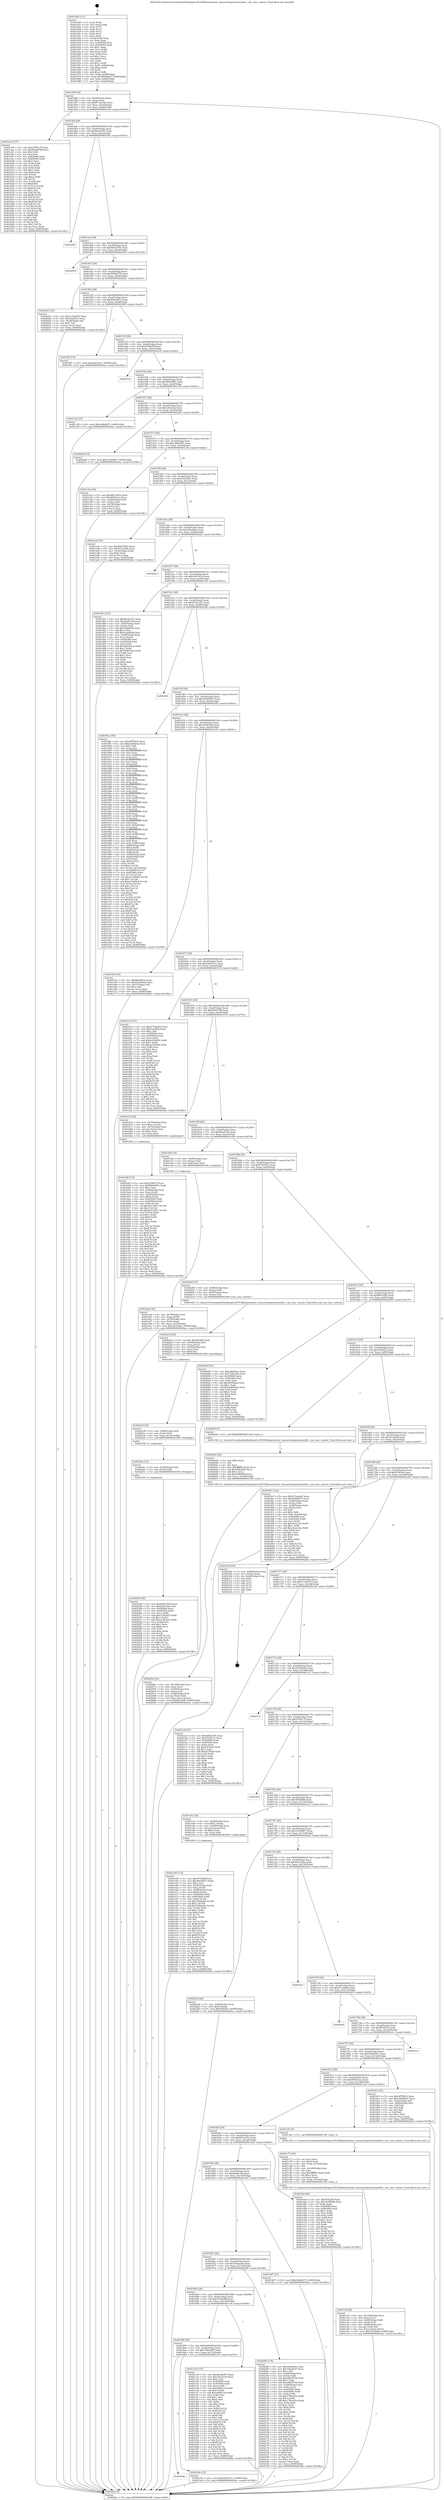 digraph "0x401420" {
  label = "0x401420 (/mnt/c/Users/mathe/Desktop/tcc/POCII/binaries/extr_linuxarchopenriscmmtlb.c_init_new_context_Final-ollvm.out::main(0))"
  labelloc = "t"
  node[shape=record]

  Entry [label="",width=0.3,height=0.3,shape=circle,fillcolor=black,style=filled]
  "0x40148f" [label="{
     0x40148f [32]\l
     | [instrs]\l
     &nbsp;&nbsp;0x40148f \<+6\>: mov -0x90(%rbp),%eax\l
     &nbsp;&nbsp;0x401495 \<+2\>: mov %eax,%ecx\l
     &nbsp;&nbsp;0x401497 \<+6\>: sub $0x8712a54b,%ecx\l
     &nbsp;&nbsp;0x40149d \<+6\>: mov %eax,-0xa4(%rbp)\l
     &nbsp;&nbsp;0x4014a3 \<+6\>: mov %ecx,-0xa8(%rbp)\l
     &nbsp;&nbsp;0x4014a9 \<+6\>: je 0000000000401ae9 \<main+0x6c9\>\l
  }"]
  "0x401ae9" [label="{
     0x401ae9 [137]\l
     | [instrs]\l
     &nbsp;&nbsp;0x401ae9 \<+5\>: mov $0x255fec7f,%eax\l
     &nbsp;&nbsp;0x401aee \<+5\>: mov $0xf4dad798,%ecx\l
     &nbsp;&nbsp;0x401af3 \<+2\>: mov $0x1,%dl\l
     &nbsp;&nbsp;0x401af5 \<+2\>: xor %esi,%esi\l
     &nbsp;&nbsp;0x401af7 \<+7\>: mov 0x405060,%edi\l
     &nbsp;&nbsp;0x401afe \<+8\>: mov 0x405064,%r8d\l
     &nbsp;&nbsp;0x401b06 \<+3\>: sub $0x1,%esi\l
     &nbsp;&nbsp;0x401b09 \<+3\>: mov %edi,%r9d\l
     &nbsp;&nbsp;0x401b0c \<+3\>: add %esi,%r9d\l
     &nbsp;&nbsp;0x401b0f \<+4\>: imul %r9d,%edi\l
     &nbsp;&nbsp;0x401b13 \<+3\>: and $0x1,%edi\l
     &nbsp;&nbsp;0x401b16 \<+3\>: cmp $0x0,%edi\l
     &nbsp;&nbsp;0x401b19 \<+4\>: sete %r10b\l
     &nbsp;&nbsp;0x401b1d \<+4\>: cmp $0xa,%r8d\l
     &nbsp;&nbsp;0x401b21 \<+4\>: setl %r11b\l
     &nbsp;&nbsp;0x401b25 \<+3\>: mov %r10b,%bl\l
     &nbsp;&nbsp;0x401b28 \<+3\>: xor $0xff,%bl\l
     &nbsp;&nbsp;0x401b2b \<+3\>: mov %r11b,%r14b\l
     &nbsp;&nbsp;0x401b2e \<+4\>: xor $0xff,%r14b\l
     &nbsp;&nbsp;0x401b32 \<+3\>: xor $0x1,%dl\l
     &nbsp;&nbsp;0x401b35 \<+3\>: mov %bl,%r15b\l
     &nbsp;&nbsp;0x401b38 \<+4\>: and $0xff,%r15b\l
     &nbsp;&nbsp;0x401b3c \<+3\>: and %dl,%r10b\l
     &nbsp;&nbsp;0x401b3f \<+3\>: mov %r14b,%r12b\l
     &nbsp;&nbsp;0x401b42 \<+4\>: and $0xff,%r12b\l
     &nbsp;&nbsp;0x401b46 \<+3\>: and %dl,%r11b\l
     &nbsp;&nbsp;0x401b49 \<+3\>: or %r10b,%r15b\l
     &nbsp;&nbsp;0x401b4c \<+3\>: or %r11b,%r12b\l
     &nbsp;&nbsp;0x401b4f \<+3\>: xor %r12b,%r15b\l
     &nbsp;&nbsp;0x401b52 \<+3\>: or %r14b,%bl\l
     &nbsp;&nbsp;0x401b55 \<+3\>: xor $0xff,%bl\l
     &nbsp;&nbsp;0x401b58 \<+3\>: or $0x1,%dl\l
     &nbsp;&nbsp;0x401b5b \<+2\>: and %dl,%bl\l
     &nbsp;&nbsp;0x401b5d \<+3\>: or %bl,%r15b\l
     &nbsp;&nbsp;0x401b60 \<+4\>: test $0x1,%r15b\l
     &nbsp;&nbsp;0x401b64 \<+3\>: cmovne %ecx,%eax\l
     &nbsp;&nbsp;0x401b67 \<+6\>: mov %eax,-0x90(%rbp)\l
     &nbsp;&nbsp;0x401b6d \<+5\>: jmp 00000000004024ac \<main+0x108c\>\l
  }"]
  "0x4014af" [label="{
     0x4014af [28]\l
     | [instrs]\l
     &nbsp;&nbsp;0x4014af \<+5\>: jmp 00000000004014b4 \<main+0x94\>\l
     &nbsp;&nbsp;0x4014b4 \<+6\>: mov -0xa4(%rbp),%eax\l
     &nbsp;&nbsp;0x4014ba \<+5\>: sub $0x8bc6a397,%eax\l
     &nbsp;&nbsp;0x4014bf \<+6\>: mov %eax,-0xac(%rbp)\l
     &nbsp;&nbsp;0x4014c5 \<+6\>: je 000000000040239e \<main+0xf7e\>\l
  }"]
  Exit [label="",width=0.3,height=0.3,shape=circle,fillcolor=black,style=filled,peripheries=2]
  "0x40239e" [label="{
     0x40239e\l
  }", style=dashed]
  "0x4014cb" [label="{
     0x4014cb [28]\l
     | [instrs]\l
     &nbsp;&nbsp;0x4014cb \<+5\>: jmp 00000000004014d0 \<main+0xb0\>\l
     &nbsp;&nbsp;0x4014d0 \<+6\>: mov -0xa4(%rbp),%eax\l
     &nbsp;&nbsp;0x4014d6 \<+5\>: sub $0x8d02c505,%eax\l
     &nbsp;&nbsp;0x4014db \<+6\>: mov %eax,-0xb0(%rbp)\l
     &nbsp;&nbsp;0x4014e1 \<+6\>: je 0000000000402454 \<main+0x1034\>\l
  }"]
  "0x402256" [label="{
     0x402256 [96]\l
     | [instrs]\l
     &nbsp;&nbsp;0x402256 \<+5\>: mov $0x8d02c505,%eax\l
     &nbsp;&nbsp;0x40225b \<+5\>: mov $0xb30ccfad,%esi\l
     &nbsp;&nbsp;0x402260 \<+7\>: mov 0x405060,%ecx\l
     &nbsp;&nbsp;0x402267 \<+7\>: mov 0x405064,%edx\l
     &nbsp;&nbsp;0x40226e \<+3\>: mov %ecx,%r8d\l
     &nbsp;&nbsp;0x402271 \<+7\>: sub $0xe136cd25,%r8d\l
     &nbsp;&nbsp;0x402278 \<+4\>: sub $0x1,%r8d\l
     &nbsp;&nbsp;0x40227c \<+7\>: add $0xe136cd25,%r8d\l
     &nbsp;&nbsp;0x402283 \<+4\>: imul %r8d,%ecx\l
     &nbsp;&nbsp;0x402287 \<+3\>: and $0x1,%ecx\l
     &nbsp;&nbsp;0x40228a \<+3\>: cmp $0x0,%ecx\l
     &nbsp;&nbsp;0x40228d \<+4\>: sete %r9b\l
     &nbsp;&nbsp;0x402291 \<+3\>: cmp $0xa,%edx\l
     &nbsp;&nbsp;0x402294 \<+4\>: setl %r10b\l
     &nbsp;&nbsp;0x402298 \<+3\>: mov %r9b,%r11b\l
     &nbsp;&nbsp;0x40229b \<+3\>: and %r10b,%r11b\l
     &nbsp;&nbsp;0x40229e \<+3\>: xor %r10b,%r9b\l
     &nbsp;&nbsp;0x4022a1 \<+3\>: or %r9b,%r11b\l
     &nbsp;&nbsp;0x4022a4 \<+4\>: test $0x1,%r11b\l
     &nbsp;&nbsp;0x4022a8 \<+3\>: cmovne %esi,%eax\l
     &nbsp;&nbsp;0x4022ab \<+6\>: mov %eax,-0x90(%rbp)\l
     &nbsp;&nbsp;0x4022b1 \<+5\>: jmp 00000000004024ac \<main+0x108c\>\l
  }"]
  "0x402454" [label="{
     0x402454\l
  }", style=dashed]
  "0x4014e7" [label="{
     0x4014e7 [28]\l
     | [instrs]\l
     &nbsp;&nbsp;0x4014e7 \<+5\>: jmp 00000000004014ec \<main+0xcc\>\l
     &nbsp;&nbsp;0x4014ec \<+6\>: mov -0xa4(%rbp),%eax\l
     &nbsp;&nbsp;0x4014f2 \<+5\>: sub $0x905b8275,%eax\l
     &nbsp;&nbsp;0x4014f7 \<+6\>: mov %eax,-0xb4(%rbp)\l
     &nbsp;&nbsp;0x4014fd \<+6\>: je 0000000000402021 \<main+0xc01\>\l
  }"]
  "0x40224a" [label="{
     0x40224a [12]\l
     | [instrs]\l
     &nbsp;&nbsp;0x40224a \<+4\>: mov -0x50(%rbp),%rdi\l
     &nbsp;&nbsp;0x40224e \<+3\>: mov (%rdi),%rdi\l
     &nbsp;&nbsp;0x402251 \<+5\>: call 0000000000401030 \<free@plt\>\l
     | [calls]\l
     &nbsp;&nbsp;0x401030 \{1\} (unknown)\l
  }"]
  "0x402021" [label="{
     0x402021 [30]\l
     | [instrs]\l
     &nbsp;&nbsp;0x402021 \<+5\>: mov $0x1c19a674,%eax\l
     &nbsp;&nbsp;0x402026 \<+5\>: mov $0x1620433,%ecx\l
     &nbsp;&nbsp;0x40202b \<+3\>: mov -0x29(%rbp),%dl\l
     &nbsp;&nbsp;0x40202e \<+3\>: test $0x1,%dl\l
     &nbsp;&nbsp;0x402031 \<+3\>: cmovne %ecx,%eax\l
     &nbsp;&nbsp;0x402034 \<+6\>: mov %eax,-0x90(%rbp)\l
     &nbsp;&nbsp;0x40203a \<+5\>: jmp 00000000004024ac \<main+0x108c\>\l
  }"]
  "0x401503" [label="{
     0x401503 [28]\l
     | [instrs]\l
     &nbsp;&nbsp;0x401503 \<+5\>: jmp 0000000000401508 \<main+0xe8\>\l
     &nbsp;&nbsp;0x401508 \<+6\>: mov -0xa4(%rbp),%eax\l
     &nbsp;&nbsp;0x40150e \<+5\>: sub $0x96dc9873,%eax\l
     &nbsp;&nbsp;0x401513 \<+6\>: mov %eax,-0xb8(%rbp)\l
     &nbsp;&nbsp;0x401519 \<+6\>: je 0000000000401f05 \<main+0xae5\>\l
  }"]
  "0x402238" [label="{
     0x402238 [18]\l
     | [instrs]\l
     &nbsp;&nbsp;0x402238 \<+4\>: mov -0x68(%rbp),%rdi\l
     &nbsp;&nbsp;0x40223c \<+3\>: mov (%rdi),%rdi\l
     &nbsp;&nbsp;0x40223f \<+6\>: mov %eax,-0x14c(%rbp)\l
     &nbsp;&nbsp;0x402245 \<+5\>: call 0000000000401030 \<free@plt\>\l
     | [calls]\l
     &nbsp;&nbsp;0x401030 \{1\} (unknown)\l
  }"]
  "0x401f05" [label="{
     0x401f05 [15]\l
     | [instrs]\l
     &nbsp;&nbsp;0x401f05 \<+10\>: movl $0xeab51b1c,-0x90(%rbp)\l
     &nbsp;&nbsp;0x401f0f \<+5\>: jmp 00000000004024ac \<main+0x108c\>\l
  }"]
  "0x40151f" [label="{
     0x40151f [28]\l
     | [instrs]\l
     &nbsp;&nbsp;0x40151f \<+5\>: jmp 0000000000401524 \<main+0x104\>\l
     &nbsp;&nbsp;0x401524 \<+6\>: mov -0xa4(%rbp),%eax\l
     &nbsp;&nbsp;0x40152a \<+5\>: sub $0x97f52f4f,%eax\l
     &nbsp;&nbsp;0x40152f \<+6\>: mov %eax,-0xbc(%rbp)\l
     &nbsp;&nbsp;0x401535 \<+6\>: je 00000000004023c8 \<main+0xfa8\>\l
  }"]
  "0x40221b" [label="{
     0x40221b [29]\l
     | [instrs]\l
     &nbsp;&nbsp;0x40221b \<+10\>: movabs $0x4030b6,%rdi\l
     &nbsp;&nbsp;0x402225 \<+4\>: mov -0x40(%rbp),%rsi\l
     &nbsp;&nbsp;0x402229 \<+2\>: mov %eax,(%rsi)\l
     &nbsp;&nbsp;0x40222b \<+4\>: mov -0x40(%rbp),%rsi\l
     &nbsp;&nbsp;0x40222f \<+2\>: mov (%rsi),%esi\l
     &nbsp;&nbsp;0x402231 \<+2\>: mov $0x0,%al\l
     &nbsp;&nbsp;0x402233 \<+5\>: call 0000000000401040 \<printf@plt\>\l
     | [calls]\l
     &nbsp;&nbsp;0x401040 \{1\} (unknown)\l
  }"]
  "0x4023c8" [label="{
     0x4023c8\l
  }", style=dashed]
  "0x40153b" [label="{
     0x40153b [28]\l
     | [instrs]\l
     &nbsp;&nbsp;0x40153b \<+5\>: jmp 0000000000401540 \<main+0x120\>\l
     &nbsp;&nbsp;0x401540 \<+6\>: mov -0xa4(%rbp),%eax\l
     &nbsp;&nbsp;0x401546 \<+5\>: sub $0x984e99b1,%eax\l
     &nbsp;&nbsp;0x40154b \<+6\>: mov %eax,-0xc0(%rbp)\l
     &nbsp;&nbsp;0x401551 \<+6\>: je 0000000000401c3b \<main+0x81b\>\l
  }"]
  "0x4018bb" [label="{
     0x4018bb\l
  }", style=dashed]
  "0x401c3b" [label="{
     0x401c3b [15]\l
     | [instrs]\l
     &nbsp;&nbsp;0x401c3b \<+10\>: movl $0xc48a0657,-0x90(%rbp)\l
     &nbsp;&nbsp;0x401c45 \<+5\>: jmp 00000000004024ac \<main+0x108c\>\l
  }"]
  "0x401557" [label="{
     0x401557 [28]\l
     | [instrs]\l
     &nbsp;&nbsp;0x401557 \<+5\>: jmp 000000000040155c \<main+0x13c\>\l
     &nbsp;&nbsp;0x40155c \<+6\>: mov -0xa4(%rbp),%eax\l
     &nbsp;&nbsp;0x401562 \<+5\>: sub $0xb30ccfad,%eax\l
     &nbsp;&nbsp;0x401567 \<+6\>: mov %eax,-0xc4(%rbp)\l
     &nbsp;&nbsp;0x40156d \<+6\>: je 00000000004022b6 \<main+0xe96\>\l
  }"]
  "0x40219e" [label="{
     0x40219e [15]\l
     | [instrs]\l
     &nbsp;&nbsp;0x40219e \<+10\>: movl $0xeab51b1c,-0x90(%rbp)\l
     &nbsp;&nbsp;0x4021a8 \<+5\>: jmp 00000000004024ac \<main+0x108c\>\l
  }"]
  "0x4022b6" [label="{
     0x4022b6 [15]\l
     | [instrs]\l
     &nbsp;&nbsp;0x4022b6 \<+10\>: movl $0x31629bb7,-0x90(%rbp)\l
     &nbsp;&nbsp;0x4022c0 \<+5\>: jmp 00000000004024ac \<main+0x108c\>\l
  }"]
  "0x401573" [label="{
     0x401573 [28]\l
     | [instrs]\l
     &nbsp;&nbsp;0x401573 \<+5\>: jmp 0000000000401578 \<main+0x158\>\l
     &nbsp;&nbsp;0x401578 \<+6\>: mov -0xa4(%rbp),%eax\l
     &nbsp;&nbsp;0x40157e \<+5\>: sub $0xc48a0657,%eax\l
     &nbsp;&nbsp;0x401583 \<+6\>: mov %eax,-0xc8(%rbp)\l
     &nbsp;&nbsp;0x401589 \<+6\>: je 0000000000401c4a \<main+0x82a\>\l
  }"]
  "0x40206c" [label="{
     0x40206c [41]\l
     | [instrs]\l
     &nbsp;&nbsp;0x40206c \<+6\>: mov -0x148(%rbp),%ecx\l
     &nbsp;&nbsp;0x402072 \<+3\>: imul %eax,%ecx\l
     &nbsp;&nbsp;0x402075 \<+4\>: mov -0x50(%rbp),%rsi\l
     &nbsp;&nbsp;0x402079 \<+3\>: mov (%rsi),%rsi\l
     &nbsp;&nbsp;0x40207c \<+4\>: mov -0x48(%rbp),%rdi\l
     &nbsp;&nbsp;0x402080 \<+3\>: movslq (%rdi),%rdi\l
     &nbsp;&nbsp;0x402083 \<+3\>: mov %ecx,(%rsi,%rdi,4)\l
     &nbsp;&nbsp;0x402086 \<+10\>: movl $0xffb16300,-0x90(%rbp)\l
     &nbsp;&nbsp;0x402090 \<+5\>: jmp 00000000004024ac \<main+0x108c\>\l
  }"]
  "0x401c4a" [label="{
     0x401c4a [36]\l
     | [instrs]\l
     &nbsp;&nbsp;0x401c4a \<+5\>: mov $0x687ca43a,%eax\l
     &nbsp;&nbsp;0x401c4f \<+5\>: mov $0x605d3eca,%ecx\l
     &nbsp;&nbsp;0x401c54 \<+4\>: mov -0x60(%rbp),%rdx\l
     &nbsp;&nbsp;0x401c58 \<+2\>: mov (%rdx),%esi\l
     &nbsp;&nbsp;0x401c5a \<+4\>: mov -0x70(%rbp),%rdx\l
     &nbsp;&nbsp;0x401c5e \<+2\>: cmp (%rdx),%esi\l
     &nbsp;&nbsp;0x401c60 \<+3\>: cmovl %ecx,%eax\l
     &nbsp;&nbsp;0x401c63 \<+6\>: mov %eax,-0x90(%rbp)\l
     &nbsp;&nbsp;0x401c69 \<+5\>: jmp 00000000004024ac \<main+0x108c\>\l
  }"]
  "0x40158f" [label="{
     0x40158f [28]\l
     | [instrs]\l
     &nbsp;&nbsp;0x40158f \<+5\>: jmp 0000000000401594 \<main+0x174\>\l
     &nbsp;&nbsp;0x401594 \<+6\>: mov -0xa4(%rbp),%eax\l
     &nbsp;&nbsp;0x40159a \<+5\>: sub $0xc835cbd1,%eax\l
     &nbsp;&nbsp;0x40159f \<+6\>: mov %eax,-0xcc(%rbp)\l
     &nbsp;&nbsp;0x4015a5 \<+6\>: je 0000000000401acb \<main+0x6ab\>\l
  }"]
  "0x402044" [label="{
     0x402044 [40]\l
     | [instrs]\l
     &nbsp;&nbsp;0x402044 \<+5\>: mov $0x2,%ecx\l
     &nbsp;&nbsp;0x402049 \<+1\>: cltd\l
     &nbsp;&nbsp;0x40204a \<+2\>: idiv %ecx\l
     &nbsp;&nbsp;0x40204c \<+6\>: imul $0xfffffffe,%edx,%ecx\l
     &nbsp;&nbsp;0x402052 \<+6\>: sub $0x45fb4469,%ecx\l
     &nbsp;&nbsp;0x402058 \<+3\>: add $0x1,%ecx\l
     &nbsp;&nbsp;0x40205b \<+6\>: add $0x45fb4469,%ecx\l
     &nbsp;&nbsp;0x402061 \<+6\>: mov %ecx,-0x148(%rbp)\l
     &nbsp;&nbsp;0x402067 \<+5\>: call 0000000000401160 \<next_i\>\l
     | [calls]\l
     &nbsp;&nbsp;0x401160 \{1\} (/mnt/c/Users/mathe/Desktop/tcc/POCII/binaries/extr_linuxarchopenriscmmtlb.c_init_new_context_Final-ollvm.out::next_i)\l
  }"]
  "0x401acb" [label="{
     0x401acb [30]\l
     | [instrs]\l
     &nbsp;&nbsp;0x401acb \<+5\>: mov $0x4625182e,%eax\l
     &nbsp;&nbsp;0x401ad0 \<+5\>: mov $0x8712a54b,%ecx\l
     &nbsp;&nbsp;0x401ad5 \<+3\>: mov -0x30(%rbp),%edx\l
     &nbsp;&nbsp;0x401ad8 \<+3\>: cmp $0x0,%edx\l
     &nbsp;&nbsp;0x401adb \<+3\>: cmove %ecx,%eax\l
     &nbsp;&nbsp;0x401ade \<+6\>: mov %eax,-0x90(%rbp)\l
     &nbsp;&nbsp;0x401ae4 \<+5\>: jmp 00000000004024ac \<main+0x108c\>\l
  }"]
  "0x4015ab" [label="{
     0x4015ab [28]\l
     | [instrs]\l
     &nbsp;&nbsp;0x4015ab \<+5\>: jmp 00000000004015b0 \<main+0x190\>\l
     &nbsp;&nbsp;0x4015b0 \<+6\>: mov -0xa4(%rbp),%eax\l
     &nbsp;&nbsp;0x4015b6 \<+5\>: sub $0xc96a4bee,%eax\l
     &nbsp;&nbsp;0x4015bb \<+6\>: mov %eax,-0xd0(%rbp)\l
     &nbsp;&nbsp;0x4015c1 \<+6\>: je 000000000040242a \<main+0x100a\>\l
  }"]
  "0x401e59" [label="{
     0x401e59 [172]\l
     | [instrs]\l
     &nbsp;&nbsp;0x401e59 \<+5\>: mov $0x97f52f4f,%ecx\l
     &nbsp;&nbsp;0x401e5e \<+5\>: mov $0x96dc9873,%edx\l
     &nbsp;&nbsp;0x401e63 \<+3\>: mov $0x1,%sil\l
     &nbsp;&nbsp;0x401e66 \<+4\>: mov -0x50(%rbp),%rdi\l
     &nbsp;&nbsp;0x401e6a \<+3\>: mov %rax,(%rdi)\l
     &nbsp;&nbsp;0x401e6d \<+4\>: mov -0x48(%rbp),%rax\l
     &nbsp;&nbsp;0x401e71 \<+6\>: movl $0x0,(%rax)\l
     &nbsp;&nbsp;0x401e77 \<+8\>: mov 0x405060,%r8d\l
     &nbsp;&nbsp;0x401e7f \<+8\>: mov 0x405064,%r9d\l
     &nbsp;&nbsp;0x401e87 \<+3\>: mov %r8d,%r10d\l
     &nbsp;&nbsp;0x401e8a \<+7\>: sub $0x5384adfe,%r10d\l
     &nbsp;&nbsp;0x401e91 \<+4\>: sub $0x1,%r10d\l
     &nbsp;&nbsp;0x401e95 \<+7\>: add $0x5384adfe,%r10d\l
     &nbsp;&nbsp;0x401e9c \<+4\>: imul %r10d,%r8d\l
     &nbsp;&nbsp;0x401ea0 \<+4\>: and $0x1,%r8d\l
     &nbsp;&nbsp;0x401ea4 \<+4\>: cmp $0x0,%r8d\l
     &nbsp;&nbsp;0x401ea8 \<+4\>: sete %r11b\l
     &nbsp;&nbsp;0x401eac \<+4\>: cmp $0xa,%r9d\l
     &nbsp;&nbsp;0x401eb0 \<+3\>: setl %bl\l
     &nbsp;&nbsp;0x401eb3 \<+3\>: mov %r11b,%r14b\l
     &nbsp;&nbsp;0x401eb6 \<+4\>: xor $0xff,%r14b\l
     &nbsp;&nbsp;0x401eba \<+3\>: mov %bl,%r15b\l
     &nbsp;&nbsp;0x401ebd \<+4\>: xor $0xff,%r15b\l
     &nbsp;&nbsp;0x401ec1 \<+4\>: xor $0x1,%sil\l
     &nbsp;&nbsp;0x401ec5 \<+3\>: mov %r14b,%r12b\l
     &nbsp;&nbsp;0x401ec8 \<+4\>: and $0xff,%r12b\l
     &nbsp;&nbsp;0x401ecc \<+3\>: and %sil,%r11b\l
     &nbsp;&nbsp;0x401ecf \<+3\>: mov %r15b,%r13b\l
     &nbsp;&nbsp;0x401ed2 \<+4\>: and $0xff,%r13b\l
     &nbsp;&nbsp;0x401ed6 \<+3\>: and %sil,%bl\l
     &nbsp;&nbsp;0x401ed9 \<+3\>: or %r11b,%r12b\l
     &nbsp;&nbsp;0x401edc \<+3\>: or %bl,%r13b\l
     &nbsp;&nbsp;0x401edf \<+3\>: xor %r13b,%r12b\l
     &nbsp;&nbsp;0x401ee2 \<+3\>: or %r15b,%r14b\l
     &nbsp;&nbsp;0x401ee5 \<+4\>: xor $0xff,%r14b\l
     &nbsp;&nbsp;0x401ee9 \<+4\>: or $0x1,%sil\l
     &nbsp;&nbsp;0x401eed \<+3\>: and %sil,%r14b\l
     &nbsp;&nbsp;0x401ef0 \<+3\>: or %r14b,%r12b\l
     &nbsp;&nbsp;0x401ef3 \<+4\>: test $0x1,%r12b\l
     &nbsp;&nbsp;0x401ef7 \<+3\>: cmovne %edx,%ecx\l
     &nbsp;&nbsp;0x401efa \<+6\>: mov %ecx,-0x90(%rbp)\l
     &nbsp;&nbsp;0x401f00 \<+5\>: jmp 00000000004024ac \<main+0x108c\>\l
  }"]
  "0x40242a" [label="{
     0x40242a\l
  }", style=dashed]
  "0x4015c7" [label="{
     0x4015c7 [28]\l
     | [instrs]\l
     &nbsp;&nbsp;0x4015c7 \<+5\>: jmp 00000000004015cc \<main+0x1ac\>\l
     &nbsp;&nbsp;0x4015cc \<+6\>: mov -0xa4(%rbp),%eax\l
     &nbsp;&nbsp;0x4015d2 \<+5\>: sub $0xcbd7c01d,%eax\l
     &nbsp;&nbsp;0x4015d7 \<+6\>: mov %eax,-0xd4(%rbp)\l
     &nbsp;&nbsp;0x4015dd \<+6\>: je 0000000000401d5c \<main+0x93c\>\l
  }"]
  "0x40189f" [label="{
     0x40189f [28]\l
     | [instrs]\l
     &nbsp;&nbsp;0x40189f \<+5\>: jmp 00000000004018a4 \<main+0x484\>\l
     &nbsp;&nbsp;0x4018a4 \<+6\>: mov -0xa4(%rbp),%eax\l
     &nbsp;&nbsp;0x4018aa \<+5\>: sub $0x7d6c8a97,%eax\l
     &nbsp;&nbsp;0x4018af \<+6\>: mov %eax,-0x13c(%rbp)\l
     &nbsp;&nbsp;0x4018b5 \<+6\>: je 000000000040219e \<main+0xd7e\>\l
  }"]
  "0x401d5c" [label="{
     0x401d5c [123]\l
     | [instrs]\l
     &nbsp;&nbsp;0x401d5c \<+5\>: mov $0x8bc6a397,%eax\l
     &nbsp;&nbsp;0x401d61 \<+5\>: mov $0x6ab8c1f8,%ecx\l
     &nbsp;&nbsp;0x401d66 \<+4\>: mov -0x60(%rbp),%rdx\l
     &nbsp;&nbsp;0x401d6a \<+2\>: mov (%rdx),%esi\l
     &nbsp;&nbsp;0x401d6c \<+6\>: sub $0x42abb02b,%esi\l
     &nbsp;&nbsp;0x401d72 \<+3\>: add $0x1,%esi\l
     &nbsp;&nbsp;0x401d75 \<+6\>: add $0x42abb02b,%esi\l
     &nbsp;&nbsp;0x401d7b \<+4\>: mov -0x60(%rbp),%rdx\l
     &nbsp;&nbsp;0x401d7f \<+2\>: mov %esi,(%rdx)\l
     &nbsp;&nbsp;0x401d81 \<+7\>: mov 0x405060,%esi\l
     &nbsp;&nbsp;0x401d88 \<+7\>: mov 0x405064,%edi\l
     &nbsp;&nbsp;0x401d8f \<+3\>: mov %esi,%r8d\l
     &nbsp;&nbsp;0x401d92 \<+7\>: add $0x526918e2,%r8d\l
     &nbsp;&nbsp;0x401d99 \<+4\>: sub $0x1,%r8d\l
     &nbsp;&nbsp;0x401d9d \<+7\>: sub $0x526918e2,%r8d\l
     &nbsp;&nbsp;0x401da4 \<+4\>: imul %r8d,%esi\l
     &nbsp;&nbsp;0x401da8 \<+3\>: and $0x1,%esi\l
     &nbsp;&nbsp;0x401dab \<+3\>: cmp $0x0,%esi\l
     &nbsp;&nbsp;0x401dae \<+4\>: sete %r9b\l
     &nbsp;&nbsp;0x401db2 \<+3\>: cmp $0xa,%edi\l
     &nbsp;&nbsp;0x401db5 \<+4\>: setl %r10b\l
     &nbsp;&nbsp;0x401db9 \<+3\>: mov %r9b,%r11b\l
     &nbsp;&nbsp;0x401dbc \<+3\>: and %r10b,%r11b\l
     &nbsp;&nbsp;0x401dbf \<+3\>: xor %r10b,%r9b\l
     &nbsp;&nbsp;0x401dc2 \<+3\>: or %r9b,%r11b\l
     &nbsp;&nbsp;0x401dc5 \<+4\>: test $0x1,%r11b\l
     &nbsp;&nbsp;0x401dc9 \<+3\>: cmovne %ecx,%eax\l
     &nbsp;&nbsp;0x401dcc \<+6\>: mov %eax,-0x90(%rbp)\l
     &nbsp;&nbsp;0x401dd2 \<+5\>: jmp 00000000004024ac \<main+0x108c\>\l
  }"]
  "0x4015e3" [label="{
     0x4015e3 [28]\l
     | [instrs]\l
     &nbsp;&nbsp;0x4015e3 \<+5\>: jmp 00000000004015e8 \<main+0x1c8\>\l
     &nbsp;&nbsp;0x4015e8 \<+6\>: mov -0xa4(%rbp),%eax\l
     &nbsp;&nbsp;0x4015ee \<+5\>: sub $0xd3541e27,%eax\l
     &nbsp;&nbsp;0x4015f3 \<+6\>: mov %eax,-0xd8(%rbp)\l
     &nbsp;&nbsp;0x4015f9 \<+6\>: je 00000000004022d4 \<main+0xeb4\>\l
  }"]
  "0x401cc9" [label="{
     0x401cc9 [147]\l
     | [instrs]\l
     &nbsp;&nbsp;0x401cc9 \<+5\>: mov $0x8bc6a397,%eax\l
     &nbsp;&nbsp;0x401cce \<+5\>: mov $0xcbd7c01d,%ecx\l
     &nbsp;&nbsp;0x401cd3 \<+2\>: mov $0x1,%dl\l
     &nbsp;&nbsp;0x401cd5 \<+7\>: mov 0x405060,%esi\l
     &nbsp;&nbsp;0x401cdc \<+7\>: mov 0x405064,%edi\l
     &nbsp;&nbsp;0x401ce3 \<+3\>: mov %esi,%r8d\l
     &nbsp;&nbsp;0x401ce6 \<+7\>: sub $0xa90bf1c6,%r8d\l
     &nbsp;&nbsp;0x401ced \<+4\>: sub $0x1,%r8d\l
     &nbsp;&nbsp;0x401cf1 \<+7\>: add $0xa90bf1c6,%r8d\l
     &nbsp;&nbsp;0x401cf8 \<+4\>: imul %r8d,%esi\l
     &nbsp;&nbsp;0x401cfc \<+3\>: and $0x1,%esi\l
     &nbsp;&nbsp;0x401cff \<+3\>: cmp $0x0,%esi\l
     &nbsp;&nbsp;0x401d02 \<+4\>: sete %r9b\l
     &nbsp;&nbsp;0x401d06 \<+3\>: cmp $0xa,%edi\l
     &nbsp;&nbsp;0x401d09 \<+4\>: setl %r10b\l
     &nbsp;&nbsp;0x401d0d \<+3\>: mov %r9b,%r11b\l
     &nbsp;&nbsp;0x401d10 \<+4\>: xor $0xff,%r11b\l
     &nbsp;&nbsp;0x401d14 \<+3\>: mov %r10b,%bl\l
     &nbsp;&nbsp;0x401d17 \<+3\>: xor $0xff,%bl\l
     &nbsp;&nbsp;0x401d1a \<+3\>: xor $0x1,%dl\l
     &nbsp;&nbsp;0x401d1d \<+3\>: mov %r11b,%r14b\l
     &nbsp;&nbsp;0x401d20 \<+4\>: and $0xff,%r14b\l
     &nbsp;&nbsp;0x401d24 \<+3\>: and %dl,%r9b\l
     &nbsp;&nbsp;0x401d27 \<+3\>: mov %bl,%r15b\l
     &nbsp;&nbsp;0x401d2a \<+4\>: and $0xff,%r15b\l
     &nbsp;&nbsp;0x401d2e \<+3\>: and %dl,%r10b\l
     &nbsp;&nbsp;0x401d31 \<+3\>: or %r9b,%r14b\l
     &nbsp;&nbsp;0x401d34 \<+3\>: or %r10b,%r15b\l
     &nbsp;&nbsp;0x401d37 \<+3\>: xor %r15b,%r14b\l
     &nbsp;&nbsp;0x401d3a \<+3\>: or %bl,%r11b\l
     &nbsp;&nbsp;0x401d3d \<+4\>: xor $0xff,%r11b\l
     &nbsp;&nbsp;0x401d41 \<+3\>: or $0x1,%dl\l
     &nbsp;&nbsp;0x401d44 \<+3\>: and %dl,%r11b\l
     &nbsp;&nbsp;0x401d47 \<+3\>: or %r11b,%r14b\l
     &nbsp;&nbsp;0x401d4a \<+4\>: test $0x1,%r14b\l
     &nbsp;&nbsp;0x401d4e \<+3\>: cmovne %ecx,%eax\l
     &nbsp;&nbsp;0x401d51 \<+6\>: mov %eax,-0x90(%rbp)\l
     &nbsp;&nbsp;0x401d57 \<+5\>: jmp 00000000004024ac \<main+0x108c\>\l
  }"]
  "0x4022d4" [label="{
     0x4022d4\l
  }", style=dashed]
  "0x4015ff" [label="{
     0x4015ff [28]\l
     | [instrs]\l
     &nbsp;&nbsp;0x4015ff \<+5\>: jmp 0000000000401604 \<main+0x1e4\>\l
     &nbsp;&nbsp;0x401604 \<+6\>: mov -0xa4(%rbp),%eax\l
     &nbsp;&nbsp;0x40160a \<+5\>: sub $0xe0928627,%eax\l
     &nbsp;&nbsp;0x40160f \<+6\>: mov %eax,-0xdc(%rbp)\l
     &nbsp;&nbsp;0x401615 \<+6\>: je 00000000004018fa \<main+0x4da\>\l
  }"]
  "0x401883" [label="{
     0x401883 [28]\l
     | [instrs]\l
     &nbsp;&nbsp;0x401883 \<+5\>: jmp 0000000000401888 \<main+0x468\>\l
     &nbsp;&nbsp;0x401888 \<+6\>: mov -0xa4(%rbp),%eax\l
     &nbsp;&nbsp;0x40188e \<+5\>: sub $0x743e0d6f,%eax\l
     &nbsp;&nbsp;0x401893 \<+6\>: mov %eax,-0x138(%rbp)\l
     &nbsp;&nbsp;0x401899 \<+6\>: je 0000000000401cc9 \<main+0x8a9\>\l
  }"]
  "0x4018fa" [label="{
     0x4018fa [356]\l
     | [instrs]\l
     &nbsp;&nbsp;0x4018fa \<+5\>: mov $0x4ff70610,%eax\l
     &nbsp;&nbsp;0x4018ff \<+5\>: mov $0xe2446e4e,%ecx\l
     &nbsp;&nbsp;0x401904 \<+2\>: mov $0x1,%dl\l
     &nbsp;&nbsp;0x401906 \<+3\>: mov %rsp,%rsi\l
     &nbsp;&nbsp;0x401909 \<+4\>: add $0xfffffffffffffff0,%rsi\l
     &nbsp;&nbsp;0x40190d \<+3\>: mov %rsi,%rsp\l
     &nbsp;&nbsp;0x401910 \<+7\>: mov %rsi,-0x88(%rbp)\l
     &nbsp;&nbsp;0x401917 \<+3\>: mov %rsp,%rsi\l
     &nbsp;&nbsp;0x40191a \<+4\>: add $0xfffffffffffffff0,%rsi\l
     &nbsp;&nbsp;0x40191e \<+3\>: mov %rsi,%rsp\l
     &nbsp;&nbsp;0x401921 \<+3\>: mov %rsp,%rdi\l
     &nbsp;&nbsp;0x401924 \<+4\>: add $0xfffffffffffffff0,%rdi\l
     &nbsp;&nbsp;0x401928 \<+3\>: mov %rdi,%rsp\l
     &nbsp;&nbsp;0x40192b \<+4\>: mov %rdi,-0x80(%rbp)\l
     &nbsp;&nbsp;0x40192f \<+3\>: mov %rsp,%rdi\l
     &nbsp;&nbsp;0x401932 \<+4\>: add $0xfffffffffffffff0,%rdi\l
     &nbsp;&nbsp;0x401936 \<+3\>: mov %rdi,%rsp\l
     &nbsp;&nbsp;0x401939 \<+4\>: mov %rdi,-0x78(%rbp)\l
     &nbsp;&nbsp;0x40193d \<+3\>: mov %rsp,%rdi\l
     &nbsp;&nbsp;0x401940 \<+4\>: add $0xfffffffffffffff0,%rdi\l
     &nbsp;&nbsp;0x401944 \<+3\>: mov %rdi,%rsp\l
     &nbsp;&nbsp;0x401947 \<+4\>: mov %rdi,-0x70(%rbp)\l
     &nbsp;&nbsp;0x40194b \<+3\>: mov %rsp,%rdi\l
     &nbsp;&nbsp;0x40194e \<+4\>: add $0xfffffffffffffff0,%rdi\l
     &nbsp;&nbsp;0x401952 \<+3\>: mov %rdi,%rsp\l
     &nbsp;&nbsp;0x401955 \<+4\>: mov %rdi,-0x68(%rbp)\l
     &nbsp;&nbsp;0x401959 \<+3\>: mov %rsp,%rdi\l
     &nbsp;&nbsp;0x40195c \<+4\>: add $0xfffffffffffffff0,%rdi\l
     &nbsp;&nbsp;0x401960 \<+3\>: mov %rdi,%rsp\l
     &nbsp;&nbsp;0x401963 \<+4\>: mov %rdi,-0x60(%rbp)\l
     &nbsp;&nbsp;0x401967 \<+3\>: mov %rsp,%rdi\l
     &nbsp;&nbsp;0x40196a \<+4\>: add $0xfffffffffffffff0,%rdi\l
     &nbsp;&nbsp;0x40196e \<+3\>: mov %rdi,%rsp\l
     &nbsp;&nbsp;0x401971 \<+4\>: mov %rdi,-0x58(%rbp)\l
     &nbsp;&nbsp;0x401975 \<+3\>: mov %rsp,%rdi\l
     &nbsp;&nbsp;0x401978 \<+4\>: add $0xfffffffffffffff0,%rdi\l
     &nbsp;&nbsp;0x40197c \<+3\>: mov %rdi,%rsp\l
     &nbsp;&nbsp;0x40197f \<+4\>: mov %rdi,-0x50(%rbp)\l
     &nbsp;&nbsp;0x401983 \<+3\>: mov %rsp,%rdi\l
     &nbsp;&nbsp;0x401986 \<+4\>: add $0xfffffffffffffff0,%rdi\l
     &nbsp;&nbsp;0x40198a \<+3\>: mov %rdi,%rsp\l
     &nbsp;&nbsp;0x40198d \<+4\>: mov %rdi,-0x48(%rbp)\l
     &nbsp;&nbsp;0x401991 \<+3\>: mov %rsp,%rdi\l
     &nbsp;&nbsp;0x401994 \<+4\>: add $0xfffffffffffffff0,%rdi\l
     &nbsp;&nbsp;0x401998 \<+3\>: mov %rdi,%rsp\l
     &nbsp;&nbsp;0x40199b \<+4\>: mov %rdi,-0x40(%rbp)\l
     &nbsp;&nbsp;0x40199f \<+7\>: mov -0x88(%rbp),%rdi\l
     &nbsp;&nbsp;0x4019a6 \<+6\>: movl $0x0,(%rdi)\l
     &nbsp;&nbsp;0x4019ac \<+7\>: mov -0x94(%rbp),%r8d\l
     &nbsp;&nbsp;0x4019b3 \<+3\>: mov %r8d,(%rsi)\l
     &nbsp;&nbsp;0x4019b6 \<+4\>: mov -0x80(%rbp),%rdi\l
     &nbsp;&nbsp;0x4019ba \<+7\>: mov -0xa0(%rbp),%r9\l
     &nbsp;&nbsp;0x4019c1 \<+3\>: mov %r9,(%rdi)\l
     &nbsp;&nbsp;0x4019c4 \<+3\>: cmpl $0x2,(%rsi)\l
     &nbsp;&nbsp;0x4019c7 \<+4\>: setne %r10b\l
     &nbsp;&nbsp;0x4019cb \<+4\>: and $0x1,%r10b\l
     &nbsp;&nbsp;0x4019cf \<+4\>: mov %r10b,-0x31(%rbp)\l
     &nbsp;&nbsp;0x4019d3 \<+8\>: mov 0x405060,%r11d\l
     &nbsp;&nbsp;0x4019db \<+7\>: mov 0x405064,%ebx\l
     &nbsp;&nbsp;0x4019e2 \<+3\>: mov %r11d,%r14d\l
     &nbsp;&nbsp;0x4019e5 \<+7\>: sub $0xee72d6e4,%r14d\l
     &nbsp;&nbsp;0x4019ec \<+4\>: sub $0x1,%r14d\l
     &nbsp;&nbsp;0x4019f0 \<+7\>: add $0xee72d6e4,%r14d\l
     &nbsp;&nbsp;0x4019f7 \<+4\>: imul %r14d,%r11d\l
     &nbsp;&nbsp;0x4019fb \<+4\>: and $0x1,%r11d\l
     &nbsp;&nbsp;0x4019ff \<+4\>: cmp $0x0,%r11d\l
     &nbsp;&nbsp;0x401a03 \<+4\>: sete %r10b\l
     &nbsp;&nbsp;0x401a07 \<+3\>: cmp $0xa,%ebx\l
     &nbsp;&nbsp;0x401a0a \<+4\>: setl %r15b\l
     &nbsp;&nbsp;0x401a0e \<+3\>: mov %r10b,%r12b\l
     &nbsp;&nbsp;0x401a11 \<+4\>: xor $0xff,%r12b\l
     &nbsp;&nbsp;0x401a15 \<+3\>: mov %r15b,%r13b\l
     &nbsp;&nbsp;0x401a18 \<+4\>: xor $0xff,%r13b\l
     &nbsp;&nbsp;0x401a1c \<+3\>: xor $0x1,%dl\l
     &nbsp;&nbsp;0x401a1f \<+3\>: mov %r12b,%sil\l
     &nbsp;&nbsp;0x401a22 \<+4\>: and $0xff,%sil\l
     &nbsp;&nbsp;0x401a26 \<+3\>: and %dl,%r10b\l
     &nbsp;&nbsp;0x401a29 \<+3\>: mov %r13b,%dil\l
     &nbsp;&nbsp;0x401a2c \<+4\>: and $0xff,%dil\l
     &nbsp;&nbsp;0x401a30 \<+3\>: and %dl,%r15b\l
     &nbsp;&nbsp;0x401a33 \<+3\>: or %r10b,%sil\l
     &nbsp;&nbsp;0x401a36 \<+3\>: or %r15b,%dil\l
     &nbsp;&nbsp;0x401a39 \<+3\>: xor %dil,%sil\l
     &nbsp;&nbsp;0x401a3c \<+3\>: or %r13b,%r12b\l
     &nbsp;&nbsp;0x401a3f \<+4\>: xor $0xff,%r12b\l
     &nbsp;&nbsp;0x401a43 \<+3\>: or $0x1,%dl\l
     &nbsp;&nbsp;0x401a46 \<+3\>: and %dl,%r12b\l
     &nbsp;&nbsp;0x401a49 \<+3\>: or %r12b,%sil\l
     &nbsp;&nbsp;0x401a4c \<+4\>: test $0x1,%sil\l
     &nbsp;&nbsp;0x401a50 \<+3\>: cmovne %ecx,%eax\l
     &nbsp;&nbsp;0x401a53 \<+6\>: mov %eax,-0x90(%rbp)\l
     &nbsp;&nbsp;0x401a59 \<+5\>: jmp 00000000004024ac \<main+0x108c\>\l
  }"]
  "0x40161b" [label="{
     0x40161b [28]\l
     | [instrs]\l
     &nbsp;&nbsp;0x40161b \<+5\>: jmp 0000000000401620 \<main+0x200\>\l
     &nbsp;&nbsp;0x401620 \<+6\>: mov -0xa4(%rbp),%eax\l
     &nbsp;&nbsp;0x401626 \<+5\>: sub $0xe2446e4e,%eax\l
     &nbsp;&nbsp;0x40162b \<+6\>: mov %eax,-0xe0(%rbp)\l
     &nbsp;&nbsp;0x401631 \<+6\>: je 0000000000401a5e \<main+0x63e\>\l
  }"]
  "0x4020f0" [label="{
     0x4020f0 [174]\l
     | [instrs]\l
     &nbsp;&nbsp;0x4020f0 \<+5\>: mov $0xc96a4bee,%eax\l
     &nbsp;&nbsp;0x4020f5 \<+5\>: mov $0x7d6c8a97,%ecx\l
     &nbsp;&nbsp;0x4020fa \<+2\>: mov $0x1,%dl\l
     &nbsp;&nbsp;0x4020fc \<+4\>: mov -0x48(%rbp),%rsi\l
     &nbsp;&nbsp;0x402100 \<+2\>: mov (%rsi),%edi\l
     &nbsp;&nbsp;0x402102 \<+6\>: sub $0xad83672d,%edi\l
     &nbsp;&nbsp;0x402108 \<+3\>: add $0x1,%edi\l
     &nbsp;&nbsp;0x40210b \<+6\>: add $0xad83672d,%edi\l
     &nbsp;&nbsp;0x402111 \<+4\>: mov -0x48(%rbp),%rsi\l
     &nbsp;&nbsp;0x402115 \<+2\>: mov %edi,(%rsi)\l
     &nbsp;&nbsp;0x402117 \<+7\>: mov 0x405060,%edi\l
     &nbsp;&nbsp;0x40211e \<+8\>: mov 0x405064,%r8d\l
     &nbsp;&nbsp;0x402126 \<+3\>: mov %edi,%r9d\l
     &nbsp;&nbsp;0x402129 \<+7\>: sub $0x178dcd5e,%r9d\l
     &nbsp;&nbsp;0x402130 \<+4\>: sub $0x1,%r9d\l
     &nbsp;&nbsp;0x402134 \<+7\>: add $0x178dcd5e,%r9d\l
     &nbsp;&nbsp;0x40213b \<+4\>: imul %r9d,%edi\l
     &nbsp;&nbsp;0x40213f \<+3\>: and $0x1,%edi\l
     &nbsp;&nbsp;0x402142 \<+3\>: cmp $0x0,%edi\l
     &nbsp;&nbsp;0x402145 \<+4\>: sete %r10b\l
     &nbsp;&nbsp;0x402149 \<+4\>: cmp $0xa,%r8d\l
     &nbsp;&nbsp;0x40214d \<+4\>: setl %r11b\l
     &nbsp;&nbsp;0x402151 \<+3\>: mov %r10b,%bl\l
     &nbsp;&nbsp;0x402154 \<+3\>: xor $0xff,%bl\l
     &nbsp;&nbsp;0x402157 \<+3\>: mov %r11b,%r14b\l
     &nbsp;&nbsp;0x40215a \<+4\>: xor $0xff,%r14b\l
     &nbsp;&nbsp;0x40215e \<+3\>: xor $0x0,%dl\l
     &nbsp;&nbsp;0x402161 \<+3\>: mov %bl,%r15b\l
     &nbsp;&nbsp;0x402164 \<+4\>: and $0x0,%r15b\l
     &nbsp;&nbsp;0x402168 \<+3\>: and %dl,%r10b\l
     &nbsp;&nbsp;0x40216b \<+3\>: mov %r14b,%r12b\l
     &nbsp;&nbsp;0x40216e \<+4\>: and $0x0,%r12b\l
     &nbsp;&nbsp;0x402172 \<+3\>: and %dl,%r11b\l
     &nbsp;&nbsp;0x402175 \<+3\>: or %r10b,%r15b\l
     &nbsp;&nbsp;0x402178 \<+3\>: or %r11b,%r12b\l
     &nbsp;&nbsp;0x40217b \<+3\>: xor %r12b,%r15b\l
     &nbsp;&nbsp;0x40217e \<+3\>: or %r14b,%bl\l
     &nbsp;&nbsp;0x402181 \<+3\>: xor $0xff,%bl\l
     &nbsp;&nbsp;0x402184 \<+3\>: or $0x0,%dl\l
     &nbsp;&nbsp;0x402187 \<+2\>: and %dl,%bl\l
     &nbsp;&nbsp;0x402189 \<+3\>: or %bl,%r15b\l
     &nbsp;&nbsp;0x40218c \<+4\>: test $0x1,%r15b\l
     &nbsp;&nbsp;0x402190 \<+3\>: cmovne %ecx,%eax\l
     &nbsp;&nbsp;0x402193 \<+6\>: mov %eax,-0x90(%rbp)\l
     &nbsp;&nbsp;0x402199 \<+5\>: jmp 00000000004024ac \<main+0x108c\>\l
  }"]
  "0x401a5e" [label="{
     0x401a5e [30]\l
     | [instrs]\l
     &nbsp;&nbsp;0x401a5e \<+5\>: mov $0xf6aa5b3e,%eax\l
     &nbsp;&nbsp;0x401a63 \<+5\>: mov $0x2325de02,%ecx\l
     &nbsp;&nbsp;0x401a68 \<+3\>: mov -0x31(%rbp),%dl\l
     &nbsp;&nbsp;0x401a6b \<+3\>: test $0x1,%dl\l
     &nbsp;&nbsp;0x401a6e \<+3\>: cmovne %ecx,%eax\l
     &nbsp;&nbsp;0x401a71 \<+6\>: mov %eax,-0x90(%rbp)\l
     &nbsp;&nbsp;0x401a77 \<+5\>: jmp 00000000004024ac \<main+0x108c\>\l
  }"]
  "0x401637" [label="{
     0x401637 [28]\l
     | [instrs]\l
     &nbsp;&nbsp;0x401637 \<+5\>: jmp 000000000040163c \<main+0x21c\>\l
     &nbsp;&nbsp;0x40163c \<+6\>: mov -0xa4(%rbp),%eax\l
     &nbsp;&nbsp;0x401642 \<+5\>: sub $0xeab51b1c,%eax\l
     &nbsp;&nbsp;0x401647 \<+6\>: mov %eax,-0xe4(%rbp)\l
     &nbsp;&nbsp;0x40164d \<+6\>: je 0000000000401f14 \<main+0xaf4\>\l
  }"]
  "0x401867" [label="{
     0x401867 [28]\l
     | [instrs]\l
     &nbsp;&nbsp;0x401867 \<+5\>: jmp 000000000040186c \<main+0x44c\>\l
     &nbsp;&nbsp;0x40186c \<+6\>: mov -0xa4(%rbp),%eax\l
     &nbsp;&nbsp;0x401872 \<+5\>: sub $0x7292ac64,%eax\l
     &nbsp;&nbsp;0x401877 \<+6\>: mov %eax,-0x134(%rbp)\l
     &nbsp;&nbsp;0x40187d \<+6\>: je 00000000004020f0 \<main+0xcd0\>\l
  }"]
  "0x401f14" [label="{
     0x401f14 [147]\l
     | [instrs]\l
     &nbsp;&nbsp;0x401f14 \<+5\>: mov $0x471ada65,%eax\l
     &nbsp;&nbsp;0x401f19 \<+5\>: mov $0x3ecd20b,%ecx\l
     &nbsp;&nbsp;0x401f1e \<+2\>: mov $0x1,%dl\l
     &nbsp;&nbsp;0x401f20 \<+7\>: mov 0x405060,%esi\l
     &nbsp;&nbsp;0x401f27 \<+7\>: mov 0x405064,%edi\l
     &nbsp;&nbsp;0x401f2e \<+3\>: mov %esi,%r8d\l
     &nbsp;&nbsp;0x401f31 \<+7\>: add $0xae18c856,%r8d\l
     &nbsp;&nbsp;0x401f38 \<+4\>: sub $0x1,%r8d\l
     &nbsp;&nbsp;0x401f3c \<+7\>: sub $0xae18c856,%r8d\l
     &nbsp;&nbsp;0x401f43 \<+4\>: imul %r8d,%esi\l
     &nbsp;&nbsp;0x401f47 \<+3\>: and $0x1,%esi\l
     &nbsp;&nbsp;0x401f4a \<+3\>: cmp $0x0,%esi\l
     &nbsp;&nbsp;0x401f4d \<+4\>: sete %r9b\l
     &nbsp;&nbsp;0x401f51 \<+3\>: cmp $0xa,%edi\l
     &nbsp;&nbsp;0x401f54 \<+4\>: setl %r10b\l
     &nbsp;&nbsp;0x401f58 \<+3\>: mov %r9b,%r11b\l
     &nbsp;&nbsp;0x401f5b \<+4\>: xor $0xff,%r11b\l
     &nbsp;&nbsp;0x401f5f \<+3\>: mov %r10b,%bl\l
     &nbsp;&nbsp;0x401f62 \<+3\>: xor $0xff,%bl\l
     &nbsp;&nbsp;0x401f65 \<+3\>: xor $0x1,%dl\l
     &nbsp;&nbsp;0x401f68 \<+3\>: mov %r11b,%r14b\l
     &nbsp;&nbsp;0x401f6b \<+4\>: and $0xff,%r14b\l
     &nbsp;&nbsp;0x401f6f \<+3\>: and %dl,%r9b\l
     &nbsp;&nbsp;0x401f72 \<+3\>: mov %bl,%r15b\l
     &nbsp;&nbsp;0x401f75 \<+4\>: and $0xff,%r15b\l
     &nbsp;&nbsp;0x401f79 \<+3\>: and %dl,%r10b\l
     &nbsp;&nbsp;0x401f7c \<+3\>: or %r9b,%r14b\l
     &nbsp;&nbsp;0x401f7f \<+3\>: or %r10b,%r15b\l
     &nbsp;&nbsp;0x401f82 \<+3\>: xor %r15b,%r14b\l
     &nbsp;&nbsp;0x401f85 \<+3\>: or %bl,%r11b\l
     &nbsp;&nbsp;0x401f88 \<+4\>: xor $0xff,%r11b\l
     &nbsp;&nbsp;0x401f8c \<+3\>: or $0x1,%dl\l
     &nbsp;&nbsp;0x401f8f \<+3\>: and %dl,%r11b\l
     &nbsp;&nbsp;0x401f92 \<+3\>: or %r11b,%r14b\l
     &nbsp;&nbsp;0x401f95 \<+4\>: test $0x1,%r14b\l
     &nbsp;&nbsp;0x401f99 \<+3\>: cmovne %ecx,%eax\l
     &nbsp;&nbsp;0x401f9c \<+6\>: mov %eax,-0x90(%rbp)\l
     &nbsp;&nbsp;0x401fa2 \<+5\>: jmp 00000000004024ac \<main+0x108c\>\l
  }"]
  "0x401653" [label="{
     0x401653 [28]\l
     | [instrs]\l
     &nbsp;&nbsp;0x401653 \<+5\>: jmp 0000000000401658 \<main+0x238\>\l
     &nbsp;&nbsp;0x401658 \<+6\>: mov -0xa4(%rbp),%eax\l
     &nbsp;&nbsp;0x40165e \<+5\>: sub $0xf4dad798,%eax\l
     &nbsp;&nbsp;0x401663 \<+6\>: mov %eax,-0xe8(%rbp)\l
     &nbsp;&nbsp;0x401669 \<+6\>: je 0000000000401b72 \<main+0x752\>\l
  }"]
  "0x401dd7" [label="{
     0x401dd7 [15]\l
     | [instrs]\l
     &nbsp;&nbsp;0x401dd7 \<+10\>: movl $0xc48a0657,-0x90(%rbp)\l
     &nbsp;&nbsp;0x401de1 \<+5\>: jmp 00000000004024ac \<main+0x108c\>\l
  }"]
  "0x401b72" [label="{
     0x401b72 [29]\l
     | [instrs]\l
     &nbsp;&nbsp;0x401b72 \<+4\>: mov -0x70(%rbp),%rax\l
     &nbsp;&nbsp;0x401b76 \<+6\>: movl $0x1,(%rax)\l
     &nbsp;&nbsp;0x401b7c \<+4\>: mov -0x70(%rbp),%rax\l
     &nbsp;&nbsp;0x401b80 \<+3\>: movslq (%rax),%rax\l
     &nbsp;&nbsp;0x401b83 \<+4\>: shl $0x2,%rax\l
     &nbsp;&nbsp;0x401b87 \<+3\>: mov %rax,%rdi\l
     &nbsp;&nbsp;0x401b8a \<+5\>: call 0000000000401050 \<malloc@plt\>\l
     | [calls]\l
     &nbsp;&nbsp;0x401050 \{1\} (unknown)\l
  }"]
  "0x40166f" [label="{
     0x40166f [28]\l
     | [instrs]\l
     &nbsp;&nbsp;0x40166f \<+5\>: jmp 0000000000401674 \<main+0x254\>\l
     &nbsp;&nbsp;0x401674 \<+6\>: mov -0xa4(%rbp),%eax\l
     &nbsp;&nbsp;0x40167a \<+5\>: sub $0xf6aa5b3e,%eax\l
     &nbsp;&nbsp;0x40167f \<+6\>: mov %eax,-0xec(%rbp)\l
     &nbsp;&nbsp;0x401685 \<+6\>: je 0000000000401a9d \<main+0x67d\>\l
  }"]
  "0x40184b" [label="{
     0x40184b [28]\l
     | [instrs]\l
     &nbsp;&nbsp;0x40184b \<+5\>: jmp 0000000000401850 \<main+0x430\>\l
     &nbsp;&nbsp;0x401850 \<+6\>: mov -0xa4(%rbp),%eax\l
     &nbsp;&nbsp;0x401856 \<+5\>: sub $0x6ab8c1f8,%eax\l
     &nbsp;&nbsp;0x40185b \<+6\>: mov %eax,-0x130(%rbp)\l
     &nbsp;&nbsp;0x401861 \<+6\>: je 0000000000401dd7 \<main+0x9b7\>\l
  }"]
  "0x401a9d" [label="{
     0x401a9d [16]\l
     | [instrs]\l
     &nbsp;&nbsp;0x401a9d \<+4\>: mov -0x80(%rbp),%rax\l
     &nbsp;&nbsp;0x401aa1 \<+3\>: mov (%rax),%rax\l
     &nbsp;&nbsp;0x401aa4 \<+4\>: mov 0x8(%rax),%rdi\l
     &nbsp;&nbsp;0x401aa8 \<+5\>: call 0000000000401060 \<atoi@plt\>\l
     | [calls]\l
     &nbsp;&nbsp;0x401060 \{1\} (unknown)\l
  }"]
  "0x40168b" [label="{
     0x40168b [28]\l
     | [instrs]\l
     &nbsp;&nbsp;0x40168b \<+5\>: jmp 0000000000401690 \<main+0x270\>\l
     &nbsp;&nbsp;0x401690 \<+6\>: mov -0xa4(%rbp),%eax\l
     &nbsp;&nbsp;0x401696 \<+5\>: sub $0xf7d3f353,%eax\l
     &nbsp;&nbsp;0x40169b \<+6\>: mov %eax,-0xf0(%rbp)\l
     &nbsp;&nbsp;0x4016a1 \<+6\>: je 0000000000402208 \<main+0xde8\>\l
  }"]
  "0x401de6" [label="{
     0x401de6 [86]\l
     | [instrs]\l
     &nbsp;&nbsp;0x401de6 \<+5\>: mov $0x97f52f4f,%eax\l
     &nbsp;&nbsp;0x401deb \<+5\>: mov $0x3045b6fb,%ecx\l
     &nbsp;&nbsp;0x401df0 \<+2\>: xor %edx,%edx\l
     &nbsp;&nbsp;0x401df2 \<+7\>: mov 0x405060,%esi\l
     &nbsp;&nbsp;0x401df9 \<+7\>: mov 0x405064,%edi\l
     &nbsp;&nbsp;0x401e00 \<+3\>: sub $0x1,%edx\l
     &nbsp;&nbsp;0x401e03 \<+3\>: mov %esi,%r8d\l
     &nbsp;&nbsp;0x401e06 \<+3\>: add %edx,%r8d\l
     &nbsp;&nbsp;0x401e09 \<+4\>: imul %r8d,%esi\l
     &nbsp;&nbsp;0x401e0d \<+3\>: and $0x1,%esi\l
     &nbsp;&nbsp;0x401e10 \<+3\>: cmp $0x0,%esi\l
     &nbsp;&nbsp;0x401e13 \<+4\>: sete %r9b\l
     &nbsp;&nbsp;0x401e17 \<+3\>: cmp $0xa,%edi\l
     &nbsp;&nbsp;0x401e1a \<+4\>: setl %r10b\l
     &nbsp;&nbsp;0x401e1e \<+3\>: mov %r9b,%r11b\l
     &nbsp;&nbsp;0x401e21 \<+3\>: and %r10b,%r11b\l
     &nbsp;&nbsp;0x401e24 \<+3\>: xor %r10b,%r9b\l
     &nbsp;&nbsp;0x401e27 \<+3\>: or %r9b,%r11b\l
     &nbsp;&nbsp;0x401e2a \<+4\>: test $0x1,%r11b\l
     &nbsp;&nbsp;0x401e2e \<+3\>: cmovne %ecx,%eax\l
     &nbsp;&nbsp;0x401e31 \<+6\>: mov %eax,-0x90(%rbp)\l
     &nbsp;&nbsp;0x401e37 \<+5\>: jmp 00000000004024ac \<main+0x108c\>\l
  }"]
  "0x402208" [label="{
     0x402208 [19]\l
     | [instrs]\l
     &nbsp;&nbsp;0x402208 \<+4\>: mov -0x68(%rbp),%rax\l
     &nbsp;&nbsp;0x40220c \<+3\>: mov (%rax),%rdi\l
     &nbsp;&nbsp;0x40220f \<+4\>: mov -0x50(%rbp),%rax\l
     &nbsp;&nbsp;0x402213 \<+3\>: mov (%rax),%rsi\l
     &nbsp;&nbsp;0x402216 \<+5\>: call 0000000000401400 \<init_new_context\>\l
     | [calls]\l
     &nbsp;&nbsp;0x401400 \{1\} (/mnt/c/Users/mathe/Desktop/tcc/POCII/binaries/extr_linuxarchopenriscmmtlb.c_init_new_context_Final-ollvm.out::init_new_context)\l
  }"]
  "0x4016a7" [label="{
     0x4016a7 [28]\l
     | [instrs]\l
     &nbsp;&nbsp;0x4016a7 \<+5\>: jmp 00000000004016ac \<main+0x28c\>\l
     &nbsp;&nbsp;0x4016ac \<+6\>: mov -0xa4(%rbp),%eax\l
     &nbsp;&nbsp;0x4016b2 \<+5\>: sub $0xffb16300,%eax\l
     &nbsp;&nbsp;0x4016b7 \<+6\>: mov %eax,-0xf4(%rbp)\l
     &nbsp;&nbsp;0x4016bd \<+6\>: je 0000000000402095 \<main+0xc75\>\l
  }"]
  "0x401c9f" [label="{
     0x401c9f [42]\l
     | [instrs]\l
     &nbsp;&nbsp;0x401c9f \<+6\>: mov -0x144(%rbp),%ecx\l
     &nbsp;&nbsp;0x401ca5 \<+3\>: imul %eax,%ecx\l
     &nbsp;&nbsp;0x401ca8 \<+4\>: mov -0x68(%rbp),%rdi\l
     &nbsp;&nbsp;0x401cac \<+3\>: mov (%rdi),%rdi\l
     &nbsp;&nbsp;0x401caf \<+4\>: mov -0x60(%rbp),%r8\l
     &nbsp;&nbsp;0x401cb3 \<+3\>: movslq (%r8),%r8\l
     &nbsp;&nbsp;0x401cb6 \<+4\>: mov %ecx,(%rdi,%r8,4)\l
     &nbsp;&nbsp;0x401cba \<+10\>: movl $0x743e0d6f,-0x90(%rbp)\l
     &nbsp;&nbsp;0x401cc4 \<+5\>: jmp 00000000004024ac \<main+0x108c\>\l
  }"]
  "0x402095" [label="{
     0x402095 [91]\l
     | [instrs]\l
     &nbsp;&nbsp;0x402095 \<+5\>: mov $0xc96a4bee,%eax\l
     &nbsp;&nbsp;0x40209a \<+5\>: mov $0x7292ac64,%ecx\l
     &nbsp;&nbsp;0x40209f \<+7\>: mov 0x405060,%edx\l
     &nbsp;&nbsp;0x4020a6 \<+7\>: mov 0x405064,%esi\l
     &nbsp;&nbsp;0x4020ad \<+2\>: mov %edx,%edi\l
     &nbsp;&nbsp;0x4020af \<+6\>: sub $0xeb450daa,%edi\l
     &nbsp;&nbsp;0x4020b5 \<+3\>: sub $0x1,%edi\l
     &nbsp;&nbsp;0x4020b8 \<+6\>: add $0xeb450daa,%edi\l
     &nbsp;&nbsp;0x4020be \<+3\>: imul %edi,%edx\l
     &nbsp;&nbsp;0x4020c1 \<+3\>: and $0x1,%edx\l
     &nbsp;&nbsp;0x4020c4 \<+3\>: cmp $0x0,%edx\l
     &nbsp;&nbsp;0x4020c7 \<+4\>: sete %r8b\l
     &nbsp;&nbsp;0x4020cb \<+3\>: cmp $0xa,%esi\l
     &nbsp;&nbsp;0x4020ce \<+4\>: setl %r9b\l
     &nbsp;&nbsp;0x4020d2 \<+3\>: mov %r8b,%r10b\l
     &nbsp;&nbsp;0x4020d5 \<+3\>: and %r9b,%r10b\l
     &nbsp;&nbsp;0x4020d8 \<+3\>: xor %r9b,%r8b\l
     &nbsp;&nbsp;0x4020db \<+3\>: or %r8b,%r10b\l
     &nbsp;&nbsp;0x4020de \<+4\>: test $0x1,%r10b\l
     &nbsp;&nbsp;0x4020e2 \<+3\>: cmovne %ecx,%eax\l
     &nbsp;&nbsp;0x4020e5 \<+6\>: mov %eax,-0x90(%rbp)\l
     &nbsp;&nbsp;0x4020eb \<+5\>: jmp 00000000004024ac \<main+0x108c\>\l
  }"]
  "0x4016c3" [label="{
     0x4016c3 [28]\l
     | [instrs]\l
     &nbsp;&nbsp;0x4016c3 \<+5\>: jmp 00000000004016c8 \<main+0x2a8\>\l
     &nbsp;&nbsp;0x4016c8 \<+6\>: mov -0xa4(%rbp),%eax\l
     &nbsp;&nbsp;0x4016ce \<+5\>: sub $0x1620433,%eax\l
     &nbsp;&nbsp;0x4016d3 \<+6\>: mov %eax,-0xf8(%rbp)\l
     &nbsp;&nbsp;0x4016d9 \<+6\>: je 000000000040203f \<main+0xc1f\>\l
  }"]
  "0x401c73" [label="{
     0x401c73 [44]\l
     | [instrs]\l
     &nbsp;&nbsp;0x401c73 \<+2\>: xor %ecx,%ecx\l
     &nbsp;&nbsp;0x401c75 \<+5\>: mov $0x2,%edx\l
     &nbsp;&nbsp;0x401c7a \<+6\>: mov %edx,-0x140(%rbp)\l
     &nbsp;&nbsp;0x401c80 \<+1\>: cltd\l
     &nbsp;&nbsp;0x401c81 \<+6\>: mov -0x140(%rbp),%esi\l
     &nbsp;&nbsp;0x401c87 \<+2\>: idiv %esi\l
     &nbsp;&nbsp;0x401c89 \<+6\>: imul $0xfffffffe,%edx,%edx\l
     &nbsp;&nbsp;0x401c8f \<+3\>: sub $0x1,%ecx\l
     &nbsp;&nbsp;0x401c92 \<+2\>: sub %ecx,%edx\l
     &nbsp;&nbsp;0x401c94 \<+6\>: mov %edx,-0x144(%rbp)\l
     &nbsp;&nbsp;0x401c9a \<+5\>: call 0000000000401160 \<next_i\>\l
     | [calls]\l
     &nbsp;&nbsp;0x401160 \{1\} (/mnt/c/Users/mathe/Desktop/tcc/POCII/binaries/extr_linuxarchopenriscmmtlb.c_init_new_context_Final-ollvm.out::next_i)\l
  }"]
  "0x40203f" [label="{
     0x40203f [5]\l
     | [instrs]\l
     &nbsp;&nbsp;0x40203f \<+5\>: call 0000000000401160 \<next_i\>\l
     | [calls]\l
     &nbsp;&nbsp;0x401160 \{1\} (/mnt/c/Users/mathe/Desktop/tcc/POCII/binaries/extr_linuxarchopenriscmmtlb.c_init_new_context_Final-ollvm.out::next_i)\l
  }"]
  "0x4016df" [label="{
     0x4016df [28]\l
     | [instrs]\l
     &nbsp;&nbsp;0x4016df \<+5\>: jmp 00000000004016e4 \<main+0x2c4\>\l
     &nbsp;&nbsp;0x4016e4 \<+6\>: mov -0xa4(%rbp),%eax\l
     &nbsp;&nbsp;0x4016ea \<+5\>: sub $0x3ecd20b,%eax\l
     &nbsp;&nbsp;0x4016ef \<+6\>: mov %eax,-0xfc(%rbp)\l
     &nbsp;&nbsp;0x4016f5 \<+6\>: je 0000000000401fa7 \<main+0xb87\>\l
  }"]
  "0x40182f" [label="{
     0x40182f [28]\l
     | [instrs]\l
     &nbsp;&nbsp;0x40182f \<+5\>: jmp 0000000000401834 \<main+0x414\>\l
     &nbsp;&nbsp;0x401834 \<+6\>: mov -0xa4(%rbp),%eax\l
     &nbsp;&nbsp;0x40183a \<+5\>: sub $0x687ca43a,%eax\l
     &nbsp;&nbsp;0x40183f \<+6\>: mov %eax,-0x12c(%rbp)\l
     &nbsp;&nbsp;0x401845 \<+6\>: je 0000000000401de6 \<main+0x9c6\>\l
  }"]
  "0x401fa7" [label="{
     0x401fa7 [122]\l
     | [instrs]\l
     &nbsp;&nbsp;0x401fa7 \<+5\>: mov $0x471ada65,%eax\l
     &nbsp;&nbsp;0x401fac \<+5\>: mov $0x905b8275,%ecx\l
     &nbsp;&nbsp;0x401fb1 \<+4\>: mov -0x48(%rbp),%rdx\l
     &nbsp;&nbsp;0x401fb5 \<+2\>: mov (%rdx),%esi\l
     &nbsp;&nbsp;0x401fb7 \<+4\>: mov -0x58(%rbp),%rdx\l
     &nbsp;&nbsp;0x401fbb \<+2\>: cmp (%rdx),%esi\l
     &nbsp;&nbsp;0x401fbd \<+4\>: setl %dil\l
     &nbsp;&nbsp;0x401fc1 \<+4\>: and $0x1,%dil\l
     &nbsp;&nbsp;0x401fc5 \<+4\>: mov %dil,-0x29(%rbp)\l
     &nbsp;&nbsp;0x401fc9 \<+7\>: mov 0x405060,%esi\l
     &nbsp;&nbsp;0x401fd0 \<+8\>: mov 0x405064,%r8d\l
     &nbsp;&nbsp;0x401fd8 \<+3\>: mov %esi,%r9d\l
     &nbsp;&nbsp;0x401fdb \<+7\>: sub $0xc4e2c3ea,%r9d\l
     &nbsp;&nbsp;0x401fe2 \<+4\>: sub $0x1,%r9d\l
     &nbsp;&nbsp;0x401fe6 \<+7\>: add $0xc4e2c3ea,%r9d\l
     &nbsp;&nbsp;0x401fed \<+4\>: imul %r9d,%esi\l
     &nbsp;&nbsp;0x401ff1 \<+3\>: and $0x1,%esi\l
     &nbsp;&nbsp;0x401ff4 \<+3\>: cmp $0x0,%esi\l
     &nbsp;&nbsp;0x401ff7 \<+4\>: sete %dil\l
     &nbsp;&nbsp;0x401ffb \<+4\>: cmp $0xa,%r8d\l
     &nbsp;&nbsp;0x401fff \<+4\>: setl %r10b\l
     &nbsp;&nbsp;0x402003 \<+3\>: mov %dil,%r11b\l
     &nbsp;&nbsp;0x402006 \<+3\>: and %r10b,%r11b\l
     &nbsp;&nbsp;0x402009 \<+3\>: xor %r10b,%dil\l
     &nbsp;&nbsp;0x40200c \<+3\>: or %dil,%r11b\l
     &nbsp;&nbsp;0x40200f \<+4\>: test $0x1,%r11b\l
     &nbsp;&nbsp;0x402013 \<+3\>: cmovne %ecx,%eax\l
     &nbsp;&nbsp;0x402016 \<+6\>: mov %eax,-0x90(%rbp)\l
     &nbsp;&nbsp;0x40201c \<+5\>: jmp 00000000004024ac \<main+0x108c\>\l
  }"]
  "0x4016fb" [label="{
     0x4016fb [28]\l
     | [instrs]\l
     &nbsp;&nbsp;0x4016fb \<+5\>: jmp 0000000000401700 \<main+0x2e0\>\l
     &nbsp;&nbsp;0x401700 \<+6\>: mov -0xa4(%rbp),%eax\l
     &nbsp;&nbsp;0x401706 \<+5\>: sub $0xd76f3be,%eax\l
     &nbsp;&nbsp;0x40170b \<+6\>: mov %eax,-0x100(%rbp)\l
     &nbsp;&nbsp;0x401711 \<+6\>: je 0000000000402304 \<main+0xee4\>\l
  }"]
  "0x401c6e" [label="{
     0x401c6e [5]\l
     | [instrs]\l
     &nbsp;&nbsp;0x401c6e \<+5\>: call 0000000000401160 \<next_i\>\l
     | [calls]\l
     &nbsp;&nbsp;0x401160 \{1\} (/mnt/c/Users/mathe/Desktop/tcc/POCII/binaries/extr_linuxarchopenriscmmtlb.c_init_new_context_Final-ollvm.out::next_i)\l
  }"]
  "0x402304" [label="{
     0x402304 [24]\l
     | [instrs]\l
     &nbsp;&nbsp;0x402304 \<+7\>: mov -0x88(%rbp),%rax\l
     &nbsp;&nbsp;0x40230b \<+2\>: mov (%rax),%eax\l
     &nbsp;&nbsp;0x40230d \<+4\>: lea -0x28(%rbp),%rsp\l
     &nbsp;&nbsp;0x402311 \<+1\>: pop %rbx\l
     &nbsp;&nbsp;0x402312 \<+2\>: pop %r12\l
     &nbsp;&nbsp;0x402314 \<+2\>: pop %r13\l
     &nbsp;&nbsp;0x402316 \<+2\>: pop %r14\l
     &nbsp;&nbsp;0x402318 \<+2\>: pop %r15\l
     &nbsp;&nbsp;0x40231a \<+1\>: pop %rbp\l
     &nbsp;&nbsp;0x40231b \<+1\>: ret\l
  }"]
  "0x401717" [label="{
     0x401717 [28]\l
     | [instrs]\l
     &nbsp;&nbsp;0x401717 \<+5\>: jmp 000000000040171c \<main+0x2fc\>\l
     &nbsp;&nbsp;0x40171c \<+6\>: mov -0xa4(%rbp),%eax\l
     &nbsp;&nbsp;0x401722 \<+5\>: sub $0x1c19a674,%eax\l
     &nbsp;&nbsp;0x401727 \<+6\>: mov %eax,-0x104(%rbp)\l
     &nbsp;&nbsp;0x40172d \<+6\>: je 00000000004021ad \<main+0xd8d\>\l
  }"]
  "0x401b8f" [label="{
     0x401b8f [172]\l
     | [instrs]\l
     &nbsp;&nbsp;0x401b8f \<+5\>: mov $0x255fec7f,%ecx\l
     &nbsp;&nbsp;0x401b94 \<+5\>: mov $0x984e99b1,%edx\l
     &nbsp;&nbsp;0x401b99 \<+3\>: mov $0x1,%sil\l
     &nbsp;&nbsp;0x401b9c \<+4\>: mov -0x68(%rbp),%rdi\l
     &nbsp;&nbsp;0x401ba0 \<+3\>: mov %rax,(%rdi)\l
     &nbsp;&nbsp;0x401ba3 \<+4\>: mov -0x60(%rbp),%rax\l
     &nbsp;&nbsp;0x401ba7 \<+6\>: movl $0x0,(%rax)\l
     &nbsp;&nbsp;0x401bad \<+8\>: mov 0x405060,%r8d\l
     &nbsp;&nbsp;0x401bb5 \<+8\>: mov 0x405064,%r9d\l
     &nbsp;&nbsp;0x401bbd \<+3\>: mov %r8d,%r10d\l
     &nbsp;&nbsp;0x401bc0 \<+7\>: sub $0x421c09e7,%r10d\l
     &nbsp;&nbsp;0x401bc7 \<+4\>: sub $0x1,%r10d\l
     &nbsp;&nbsp;0x401bcb \<+7\>: add $0x421c09e7,%r10d\l
     &nbsp;&nbsp;0x401bd2 \<+4\>: imul %r10d,%r8d\l
     &nbsp;&nbsp;0x401bd6 \<+4\>: and $0x1,%r8d\l
     &nbsp;&nbsp;0x401bda \<+4\>: cmp $0x0,%r8d\l
     &nbsp;&nbsp;0x401bde \<+4\>: sete %r11b\l
     &nbsp;&nbsp;0x401be2 \<+4\>: cmp $0xa,%r9d\l
     &nbsp;&nbsp;0x401be6 \<+3\>: setl %bl\l
     &nbsp;&nbsp;0x401be9 \<+3\>: mov %r11b,%r14b\l
     &nbsp;&nbsp;0x401bec \<+4\>: xor $0xff,%r14b\l
     &nbsp;&nbsp;0x401bf0 \<+3\>: mov %bl,%r15b\l
     &nbsp;&nbsp;0x401bf3 \<+4\>: xor $0xff,%r15b\l
     &nbsp;&nbsp;0x401bf7 \<+4\>: xor $0x1,%sil\l
     &nbsp;&nbsp;0x401bfb \<+3\>: mov %r14b,%r12b\l
     &nbsp;&nbsp;0x401bfe \<+4\>: and $0xff,%r12b\l
     &nbsp;&nbsp;0x401c02 \<+3\>: and %sil,%r11b\l
     &nbsp;&nbsp;0x401c05 \<+3\>: mov %r15b,%r13b\l
     &nbsp;&nbsp;0x401c08 \<+4\>: and $0xff,%r13b\l
     &nbsp;&nbsp;0x401c0c \<+3\>: and %sil,%bl\l
     &nbsp;&nbsp;0x401c0f \<+3\>: or %r11b,%r12b\l
     &nbsp;&nbsp;0x401c12 \<+3\>: or %bl,%r13b\l
     &nbsp;&nbsp;0x401c15 \<+3\>: xor %r13b,%r12b\l
     &nbsp;&nbsp;0x401c18 \<+3\>: or %r15b,%r14b\l
     &nbsp;&nbsp;0x401c1b \<+4\>: xor $0xff,%r14b\l
     &nbsp;&nbsp;0x401c1f \<+4\>: or $0x1,%sil\l
     &nbsp;&nbsp;0x401c23 \<+3\>: and %sil,%r14b\l
     &nbsp;&nbsp;0x401c26 \<+3\>: or %r14b,%r12b\l
     &nbsp;&nbsp;0x401c29 \<+4\>: test $0x1,%r12b\l
     &nbsp;&nbsp;0x401c2d \<+3\>: cmovne %edx,%ecx\l
     &nbsp;&nbsp;0x401c30 \<+6\>: mov %ecx,-0x90(%rbp)\l
     &nbsp;&nbsp;0x401c36 \<+5\>: jmp 00000000004024ac \<main+0x108c\>\l
  }"]
  "0x4021ad" [label="{
     0x4021ad [91]\l
     | [instrs]\l
     &nbsp;&nbsp;0x4021ad \<+5\>: mov $0x8d02c505,%eax\l
     &nbsp;&nbsp;0x4021b2 \<+5\>: mov $0xf7d3f353,%ecx\l
     &nbsp;&nbsp;0x4021b7 \<+7\>: mov 0x405060,%edx\l
     &nbsp;&nbsp;0x4021be \<+7\>: mov 0x405064,%esi\l
     &nbsp;&nbsp;0x4021c5 \<+2\>: mov %edx,%edi\l
     &nbsp;&nbsp;0x4021c7 \<+6\>: sub $0xaf37fee6,%edi\l
     &nbsp;&nbsp;0x4021cd \<+3\>: sub $0x1,%edi\l
     &nbsp;&nbsp;0x4021d0 \<+6\>: add $0xaf37fee6,%edi\l
     &nbsp;&nbsp;0x4021d6 \<+3\>: imul %edi,%edx\l
     &nbsp;&nbsp;0x4021d9 \<+3\>: and $0x1,%edx\l
     &nbsp;&nbsp;0x4021dc \<+3\>: cmp $0x0,%edx\l
     &nbsp;&nbsp;0x4021df \<+4\>: sete %r8b\l
     &nbsp;&nbsp;0x4021e3 \<+3\>: cmp $0xa,%esi\l
     &nbsp;&nbsp;0x4021e6 \<+4\>: setl %r9b\l
     &nbsp;&nbsp;0x4021ea \<+3\>: mov %r8b,%r10b\l
     &nbsp;&nbsp;0x4021ed \<+3\>: and %r9b,%r10b\l
     &nbsp;&nbsp;0x4021f0 \<+3\>: xor %r9b,%r8b\l
     &nbsp;&nbsp;0x4021f3 \<+3\>: or %r8b,%r10b\l
     &nbsp;&nbsp;0x4021f6 \<+4\>: test $0x1,%r10b\l
     &nbsp;&nbsp;0x4021fa \<+3\>: cmovne %ecx,%eax\l
     &nbsp;&nbsp;0x4021fd \<+6\>: mov %eax,-0x90(%rbp)\l
     &nbsp;&nbsp;0x402203 \<+5\>: jmp 00000000004024ac \<main+0x108c\>\l
  }"]
  "0x401733" [label="{
     0x401733 [28]\l
     | [instrs]\l
     &nbsp;&nbsp;0x401733 \<+5\>: jmp 0000000000401738 \<main+0x318\>\l
     &nbsp;&nbsp;0x401738 \<+6\>: mov -0xa4(%rbp),%eax\l
     &nbsp;&nbsp;0x40173e \<+5\>: sub $0x2325de02,%eax\l
     &nbsp;&nbsp;0x401743 \<+6\>: mov %eax,-0x108(%rbp)\l
     &nbsp;&nbsp;0x401749 \<+6\>: je 0000000000401a7c \<main+0x65c\>\l
  }"]
  "0x401aad" [label="{
     0x401aad [30]\l
     | [instrs]\l
     &nbsp;&nbsp;0x401aad \<+4\>: mov -0x78(%rbp),%rdi\l
     &nbsp;&nbsp;0x401ab1 \<+2\>: mov %eax,(%rdi)\l
     &nbsp;&nbsp;0x401ab3 \<+4\>: mov -0x78(%rbp),%rdi\l
     &nbsp;&nbsp;0x401ab7 \<+2\>: mov (%rdi),%eax\l
     &nbsp;&nbsp;0x401ab9 \<+3\>: mov %eax,-0x30(%rbp)\l
     &nbsp;&nbsp;0x401abc \<+10\>: movl $0xc835cbd1,-0x90(%rbp)\l
     &nbsp;&nbsp;0x401ac6 \<+5\>: jmp 00000000004024ac \<main+0x108c\>\l
  }"]
  "0x401a7c" [label="{
     0x401a7c\l
  }", style=dashed]
  "0x40174f" [label="{
     0x40174f [28]\l
     | [instrs]\l
     &nbsp;&nbsp;0x40174f \<+5\>: jmp 0000000000401754 \<main+0x334\>\l
     &nbsp;&nbsp;0x401754 \<+6\>: mov -0xa4(%rbp),%eax\l
     &nbsp;&nbsp;0x40175a \<+5\>: sub $0x255fec7f,%eax\l
     &nbsp;&nbsp;0x40175f \<+6\>: mov %eax,-0x10c(%rbp)\l
     &nbsp;&nbsp;0x401765 \<+6\>: je 0000000000402361 \<main+0xf41\>\l
  }"]
  "0x401420" [label="{
     0x401420 [111]\l
     | [instrs]\l
     &nbsp;&nbsp;0x401420 \<+1\>: push %rbp\l
     &nbsp;&nbsp;0x401421 \<+3\>: mov %rsp,%rbp\l
     &nbsp;&nbsp;0x401424 \<+2\>: push %r15\l
     &nbsp;&nbsp;0x401426 \<+2\>: push %r14\l
     &nbsp;&nbsp;0x401428 \<+2\>: push %r13\l
     &nbsp;&nbsp;0x40142a \<+2\>: push %r12\l
     &nbsp;&nbsp;0x40142c \<+1\>: push %rbx\l
     &nbsp;&nbsp;0x40142d \<+7\>: sub $0x148,%rsp\l
     &nbsp;&nbsp;0x401434 \<+2\>: xor %eax,%eax\l
     &nbsp;&nbsp;0x401436 \<+7\>: mov 0x405060,%ecx\l
     &nbsp;&nbsp;0x40143d \<+7\>: mov 0x405064,%edx\l
     &nbsp;&nbsp;0x401444 \<+3\>: sub $0x1,%eax\l
     &nbsp;&nbsp;0x401447 \<+3\>: mov %ecx,%r8d\l
     &nbsp;&nbsp;0x40144a \<+3\>: add %eax,%r8d\l
     &nbsp;&nbsp;0x40144d \<+4\>: imul %r8d,%ecx\l
     &nbsp;&nbsp;0x401451 \<+3\>: and $0x1,%ecx\l
     &nbsp;&nbsp;0x401454 \<+3\>: cmp $0x0,%ecx\l
     &nbsp;&nbsp;0x401457 \<+4\>: sete %r9b\l
     &nbsp;&nbsp;0x40145b \<+4\>: and $0x1,%r9b\l
     &nbsp;&nbsp;0x40145f \<+7\>: mov %r9b,-0x8a(%rbp)\l
     &nbsp;&nbsp;0x401466 \<+3\>: cmp $0xa,%edx\l
     &nbsp;&nbsp;0x401469 \<+4\>: setl %r9b\l
     &nbsp;&nbsp;0x40146d \<+4\>: and $0x1,%r9b\l
     &nbsp;&nbsp;0x401471 \<+7\>: mov %r9b,-0x89(%rbp)\l
     &nbsp;&nbsp;0x401478 \<+10\>: movl $0x59b48267,-0x90(%rbp)\l
     &nbsp;&nbsp;0x401482 \<+6\>: mov %edi,-0x94(%rbp)\l
     &nbsp;&nbsp;0x401488 \<+7\>: mov %rsi,-0xa0(%rbp)\l
  }"]
  "0x402361" [label="{
     0x402361\l
  }", style=dashed]
  "0x40176b" [label="{
     0x40176b [28]\l
     | [instrs]\l
     &nbsp;&nbsp;0x40176b \<+5\>: jmp 0000000000401770 \<main+0x350\>\l
     &nbsp;&nbsp;0x401770 \<+6\>: mov -0xa4(%rbp),%eax\l
     &nbsp;&nbsp;0x401776 \<+5\>: sub $0x3045b6fb,%eax\l
     &nbsp;&nbsp;0x40177b \<+6\>: mov %eax,-0x110(%rbp)\l
     &nbsp;&nbsp;0x401781 \<+6\>: je 0000000000401e3c \<main+0xa1c\>\l
  }"]
  "0x4024ac" [label="{
     0x4024ac [5]\l
     | [instrs]\l
     &nbsp;&nbsp;0x4024ac \<+5\>: jmp 000000000040148f \<main+0x6f\>\l
  }"]
  "0x401e3c" [label="{
     0x401e3c [29]\l
     | [instrs]\l
     &nbsp;&nbsp;0x401e3c \<+4\>: mov -0x58(%rbp),%rax\l
     &nbsp;&nbsp;0x401e40 \<+6\>: movl $0x1,(%rax)\l
     &nbsp;&nbsp;0x401e46 \<+4\>: mov -0x58(%rbp),%rax\l
     &nbsp;&nbsp;0x401e4a \<+3\>: movslq (%rax),%rax\l
     &nbsp;&nbsp;0x401e4d \<+4\>: shl $0x2,%rax\l
     &nbsp;&nbsp;0x401e51 \<+3\>: mov %rax,%rdi\l
     &nbsp;&nbsp;0x401e54 \<+5\>: call 0000000000401050 \<malloc@plt\>\l
     | [calls]\l
     &nbsp;&nbsp;0x401050 \{1\} (unknown)\l
  }"]
  "0x401787" [label="{
     0x401787 [28]\l
     | [instrs]\l
     &nbsp;&nbsp;0x401787 \<+5\>: jmp 000000000040178c \<main+0x36c\>\l
     &nbsp;&nbsp;0x40178c \<+6\>: mov -0xa4(%rbp),%eax\l
     &nbsp;&nbsp;0x401792 \<+5\>: sub $0x31629bb7,%eax\l
     &nbsp;&nbsp;0x401797 \<+6\>: mov %eax,-0x114(%rbp)\l
     &nbsp;&nbsp;0x40179d \<+6\>: je 00000000004022e8 \<main+0xec8\>\l
  }"]
  "0x401813" [label="{
     0x401813 [28]\l
     | [instrs]\l
     &nbsp;&nbsp;0x401813 \<+5\>: jmp 0000000000401818 \<main+0x3f8\>\l
     &nbsp;&nbsp;0x401818 \<+6\>: mov -0xa4(%rbp),%eax\l
     &nbsp;&nbsp;0x40181e \<+5\>: sub $0x605d3eca,%eax\l
     &nbsp;&nbsp;0x401823 \<+6\>: mov %eax,-0x128(%rbp)\l
     &nbsp;&nbsp;0x401829 \<+6\>: je 0000000000401c6e \<main+0x84e\>\l
  }"]
  "0x4022e8" [label="{
     0x4022e8 [28]\l
     | [instrs]\l
     &nbsp;&nbsp;0x4022e8 \<+7\>: mov -0x88(%rbp),%rax\l
     &nbsp;&nbsp;0x4022ef \<+6\>: movl $0x0,(%rax)\l
     &nbsp;&nbsp;0x4022f5 \<+10\>: movl $0xd76f3be,-0x90(%rbp)\l
     &nbsp;&nbsp;0x4022ff \<+5\>: jmp 00000000004024ac \<main+0x108c\>\l
  }"]
  "0x4017a3" [label="{
     0x4017a3 [28]\l
     | [instrs]\l
     &nbsp;&nbsp;0x4017a3 \<+5\>: jmp 00000000004017a8 \<main+0x388\>\l
     &nbsp;&nbsp;0x4017a8 \<+6\>: mov -0xa4(%rbp),%eax\l
     &nbsp;&nbsp;0x4017ae \<+5\>: sub $0x4625182e,%eax\l
     &nbsp;&nbsp;0x4017b3 \<+6\>: mov %eax,-0x118(%rbp)\l
     &nbsp;&nbsp;0x4017b9 \<+6\>: je 00000000004022c5 \<main+0xea5\>\l
  }"]
  "0x4018c5" [label="{
     0x4018c5 [53]\l
     | [instrs]\l
     &nbsp;&nbsp;0x4018c5 \<+5\>: mov $0x4ff70610,%eax\l
     &nbsp;&nbsp;0x4018ca \<+5\>: mov $0xe0928627,%ecx\l
     &nbsp;&nbsp;0x4018cf \<+6\>: mov -0x8a(%rbp),%dl\l
     &nbsp;&nbsp;0x4018d5 \<+7\>: mov -0x89(%rbp),%sil\l
     &nbsp;&nbsp;0x4018dc \<+3\>: mov %dl,%dil\l
     &nbsp;&nbsp;0x4018df \<+3\>: and %sil,%dil\l
     &nbsp;&nbsp;0x4018e2 \<+3\>: xor %sil,%dl\l
     &nbsp;&nbsp;0x4018e5 \<+3\>: or %dl,%dil\l
     &nbsp;&nbsp;0x4018e8 \<+4\>: test $0x1,%dil\l
     &nbsp;&nbsp;0x4018ec \<+3\>: cmovne %ecx,%eax\l
     &nbsp;&nbsp;0x4018ef \<+6\>: mov %eax,-0x90(%rbp)\l
     &nbsp;&nbsp;0x4018f5 \<+5\>: jmp 00000000004024ac \<main+0x108c\>\l
  }"]
  "0x4022c5" [label="{
     0x4022c5\l
  }", style=dashed]
  "0x4017bf" [label="{
     0x4017bf [28]\l
     | [instrs]\l
     &nbsp;&nbsp;0x4017bf \<+5\>: jmp 00000000004017c4 \<main+0x3a4\>\l
     &nbsp;&nbsp;0x4017c4 \<+6\>: mov -0xa4(%rbp),%eax\l
     &nbsp;&nbsp;0x4017ca \<+5\>: sub $0x471ada65,%eax\l
     &nbsp;&nbsp;0x4017cf \<+6\>: mov %eax,-0x11c(%rbp)\l
     &nbsp;&nbsp;0x4017d5 \<+6\>: je 0000000000402405 \<main+0xfe5\>\l
  }"]
  "0x4017f7" [label="{
     0x4017f7 [28]\l
     | [instrs]\l
     &nbsp;&nbsp;0x4017f7 \<+5\>: jmp 00000000004017fc \<main+0x3dc\>\l
     &nbsp;&nbsp;0x4017fc \<+6\>: mov -0xa4(%rbp),%eax\l
     &nbsp;&nbsp;0x401802 \<+5\>: sub $0x59b48267,%eax\l
     &nbsp;&nbsp;0x401807 \<+6\>: mov %eax,-0x124(%rbp)\l
     &nbsp;&nbsp;0x40180d \<+6\>: je 00000000004018c5 \<main+0x4a5\>\l
  }"]
  "0x402405" [label="{
     0x402405\l
  }", style=dashed]
  "0x4017db" [label="{
     0x4017db [28]\l
     | [instrs]\l
     &nbsp;&nbsp;0x4017db \<+5\>: jmp 00000000004017e0 \<main+0x3c0\>\l
     &nbsp;&nbsp;0x4017e0 \<+6\>: mov -0xa4(%rbp),%eax\l
     &nbsp;&nbsp;0x4017e6 \<+5\>: sub $0x4ff70610,%eax\l
     &nbsp;&nbsp;0x4017eb \<+6\>: mov %eax,-0x120(%rbp)\l
     &nbsp;&nbsp;0x4017f1 \<+6\>: je 000000000040231c \<main+0xefc\>\l
  }"]
  "0x40231c" [label="{
     0x40231c\l
  }", style=dashed]
  Entry -> "0x401420" [label=" 1"]
  "0x40148f" -> "0x401ae9" [label=" 1"]
  "0x40148f" -> "0x4014af" [label=" 31"]
  "0x402304" -> Exit [label=" 1"]
  "0x4014af" -> "0x40239e" [label=" 0"]
  "0x4014af" -> "0x4014cb" [label=" 31"]
  "0x4022e8" -> "0x4024ac" [label=" 1"]
  "0x4014cb" -> "0x402454" [label=" 0"]
  "0x4014cb" -> "0x4014e7" [label=" 31"]
  "0x4022b6" -> "0x4024ac" [label=" 1"]
  "0x4014e7" -> "0x402021" [label=" 2"]
  "0x4014e7" -> "0x401503" [label=" 29"]
  "0x402256" -> "0x4024ac" [label=" 1"]
  "0x401503" -> "0x401f05" [label=" 1"]
  "0x401503" -> "0x40151f" [label=" 28"]
  "0x40224a" -> "0x402256" [label=" 1"]
  "0x40151f" -> "0x4023c8" [label=" 0"]
  "0x40151f" -> "0x40153b" [label=" 28"]
  "0x402238" -> "0x40224a" [label=" 1"]
  "0x40153b" -> "0x401c3b" [label=" 1"]
  "0x40153b" -> "0x401557" [label=" 27"]
  "0x40221b" -> "0x402238" [label=" 1"]
  "0x401557" -> "0x4022b6" [label=" 1"]
  "0x401557" -> "0x401573" [label=" 26"]
  "0x402208" -> "0x40221b" [label=" 1"]
  "0x401573" -> "0x401c4a" [label=" 2"]
  "0x401573" -> "0x40158f" [label=" 24"]
  "0x40219e" -> "0x4024ac" [label=" 1"]
  "0x40158f" -> "0x401acb" [label=" 1"]
  "0x40158f" -> "0x4015ab" [label=" 23"]
  "0x40189f" -> "0x4018bb" [label=" 0"]
  "0x4015ab" -> "0x40242a" [label=" 0"]
  "0x4015ab" -> "0x4015c7" [label=" 23"]
  "0x40189f" -> "0x40219e" [label=" 1"]
  "0x4015c7" -> "0x401d5c" [label=" 1"]
  "0x4015c7" -> "0x4015e3" [label=" 22"]
  "0x4021ad" -> "0x4024ac" [label=" 1"]
  "0x4015e3" -> "0x4022d4" [label=" 0"]
  "0x4015e3" -> "0x4015ff" [label=" 22"]
  "0x4020f0" -> "0x4024ac" [label=" 1"]
  "0x4015ff" -> "0x4018fa" [label=" 1"]
  "0x4015ff" -> "0x40161b" [label=" 21"]
  "0x40206c" -> "0x4024ac" [label=" 1"]
  "0x40161b" -> "0x401a5e" [label=" 1"]
  "0x40161b" -> "0x401637" [label=" 20"]
  "0x402044" -> "0x40206c" [label=" 1"]
  "0x401637" -> "0x401f14" [label=" 2"]
  "0x401637" -> "0x401653" [label=" 18"]
  "0x402021" -> "0x4024ac" [label=" 2"]
  "0x401653" -> "0x401b72" [label=" 1"]
  "0x401653" -> "0x40166f" [label=" 17"]
  "0x401fa7" -> "0x4024ac" [label=" 2"]
  "0x40166f" -> "0x401a9d" [label=" 1"]
  "0x40166f" -> "0x40168b" [label=" 16"]
  "0x401f05" -> "0x4024ac" [label=" 1"]
  "0x40168b" -> "0x402208" [label=" 1"]
  "0x40168b" -> "0x4016a7" [label=" 15"]
  "0x401e59" -> "0x4024ac" [label=" 1"]
  "0x4016a7" -> "0x402095" [label=" 1"]
  "0x4016a7" -> "0x4016c3" [label=" 14"]
  "0x401de6" -> "0x4024ac" [label=" 1"]
  "0x4016c3" -> "0x40203f" [label=" 1"]
  "0x4016c3" -> "0x4016df" [label=" 13"]
  "0x401dd7" -> "0x4024ac" [label=" 1"]
  "0x4016df" -> "0x401fa7" [label=" 2"]
  "0x4016df" -> "0x4016fb" [label=" 11"]
  "0x401d5c" -> "0x4024ac" [label=" 1"]
  "0x4016fb" -> "0x402304" [label=" 1"]
  "0x4016fb" -> "0x401717" [label=" 10"]
  "0x401cc9" -> "0x4024ac" [label=" 1"]
  "0x401717" -> "0x4021ad" [label=" 1"]
  "0x401717" -> "0x401733" [label=" 9"]
  "0x401883" -> "0x401cc9" [label=" 1"]
  "0x401733" -> "0x401a7c" [label=" 0"]
  "0x401733" -> "0x40174f" [label=" 9"]
  "0x402095" -> "0x4024ac" [label=" 1"]
  "0x40174f" -> "0x402361" [label=" 0"]
  "0x40174f" -> "0x40176b" [label=" 9"]
  "0x401867" -> "0x4020f0" [label=" 1"]
  "0x40176b" -> "0x401e3c" [label=" 1"]
  "0x40176b" -> "0x401787" [label=" 8"]
  "0x40203f" -> "0x402044" [label=" 1"]
  "0x401787" -> "0x4022e8" [label=" 1"]
  "0x401787" -> "0x4017a3" [label=" 7"]
  "0x40184b" -> "0x401867" [label=" 3"]
  "0x4017a3" -> "0x4022c5" [label=" 0"]
  "0x4017a3" -> "0x4017bf" [label=" 7"]
  "0x40184b" -> "0x401dd7" [label=" 1"]
  "0x4017bf" -> "0x402405" [label=" 0"]
  "0x4017bf" -> "0x4017db" [label=" 7"]
  "0x40182f" -> "0x40184b" [label=" 4"]
  "0x4017db" -> "0x40231c" [label=" 0"]
  "0x4017db" -> "0x4017f7" [label=" 7"]
  "0x401f14" -> "0x4024ac" [label=" 2"]
  "0x4017f7" -> "0x4018c5" [label=" 1"]
  "0x4017f7" -> "0x401813" [label=" 6"]
  "0x4018c5" -> "0x4024ac" [label=" 1"]
  "0x401420" -> "0x40148f" [label=" 1"]
  "0x4024ac" -> "0x40148f" [label=" 31"]
  "0x401867" -> "0x401883" [label=" 2"]
  "0x4018fa" -> "0x4024ac" [label=" 1"]
  "0x401a5e" -> "0x4024ac" [label=" 1"]
  "0x401a9d" -> "0x401aad" [label=" 1"]
  "0x401aad" -> "0x4024ac" [label=" 1"]
  "0x401acb" -> "0x4024ac" [label=" 1"]
  "0x401ae9" -> "0x4024ac" [label=" 1"]
  "0x401b72" -> "0x401b8f" [label=" 1"]
  "0x401b8f" -> "0x4024ac" [label=" 1"]
  "0x401c3b" -> "0x4024ac" [label=" 1"]
  "0x401c4a" -> "0x4024ac" [label=" 2"]
  "0x401883" -> "0x40189f" [label=" 1"]
  "0x401813" -> "0x401c6e" [label=" 1"]
  "0x401813" -> "0x40182f" [label=" 5"]
  "0x401c6e" -> "0x401c73" [label=" 1"]
  "0x401c73" -> "0x401c9f" [label=" 1"]
  "0x401c9f" -> "0x4024ac" [label=" 1"]
  "0x401e3c" -> "0x401e59" [label=" 1"]
  "0x40182f" -> "0x401de6" [label=" 1"]
}
